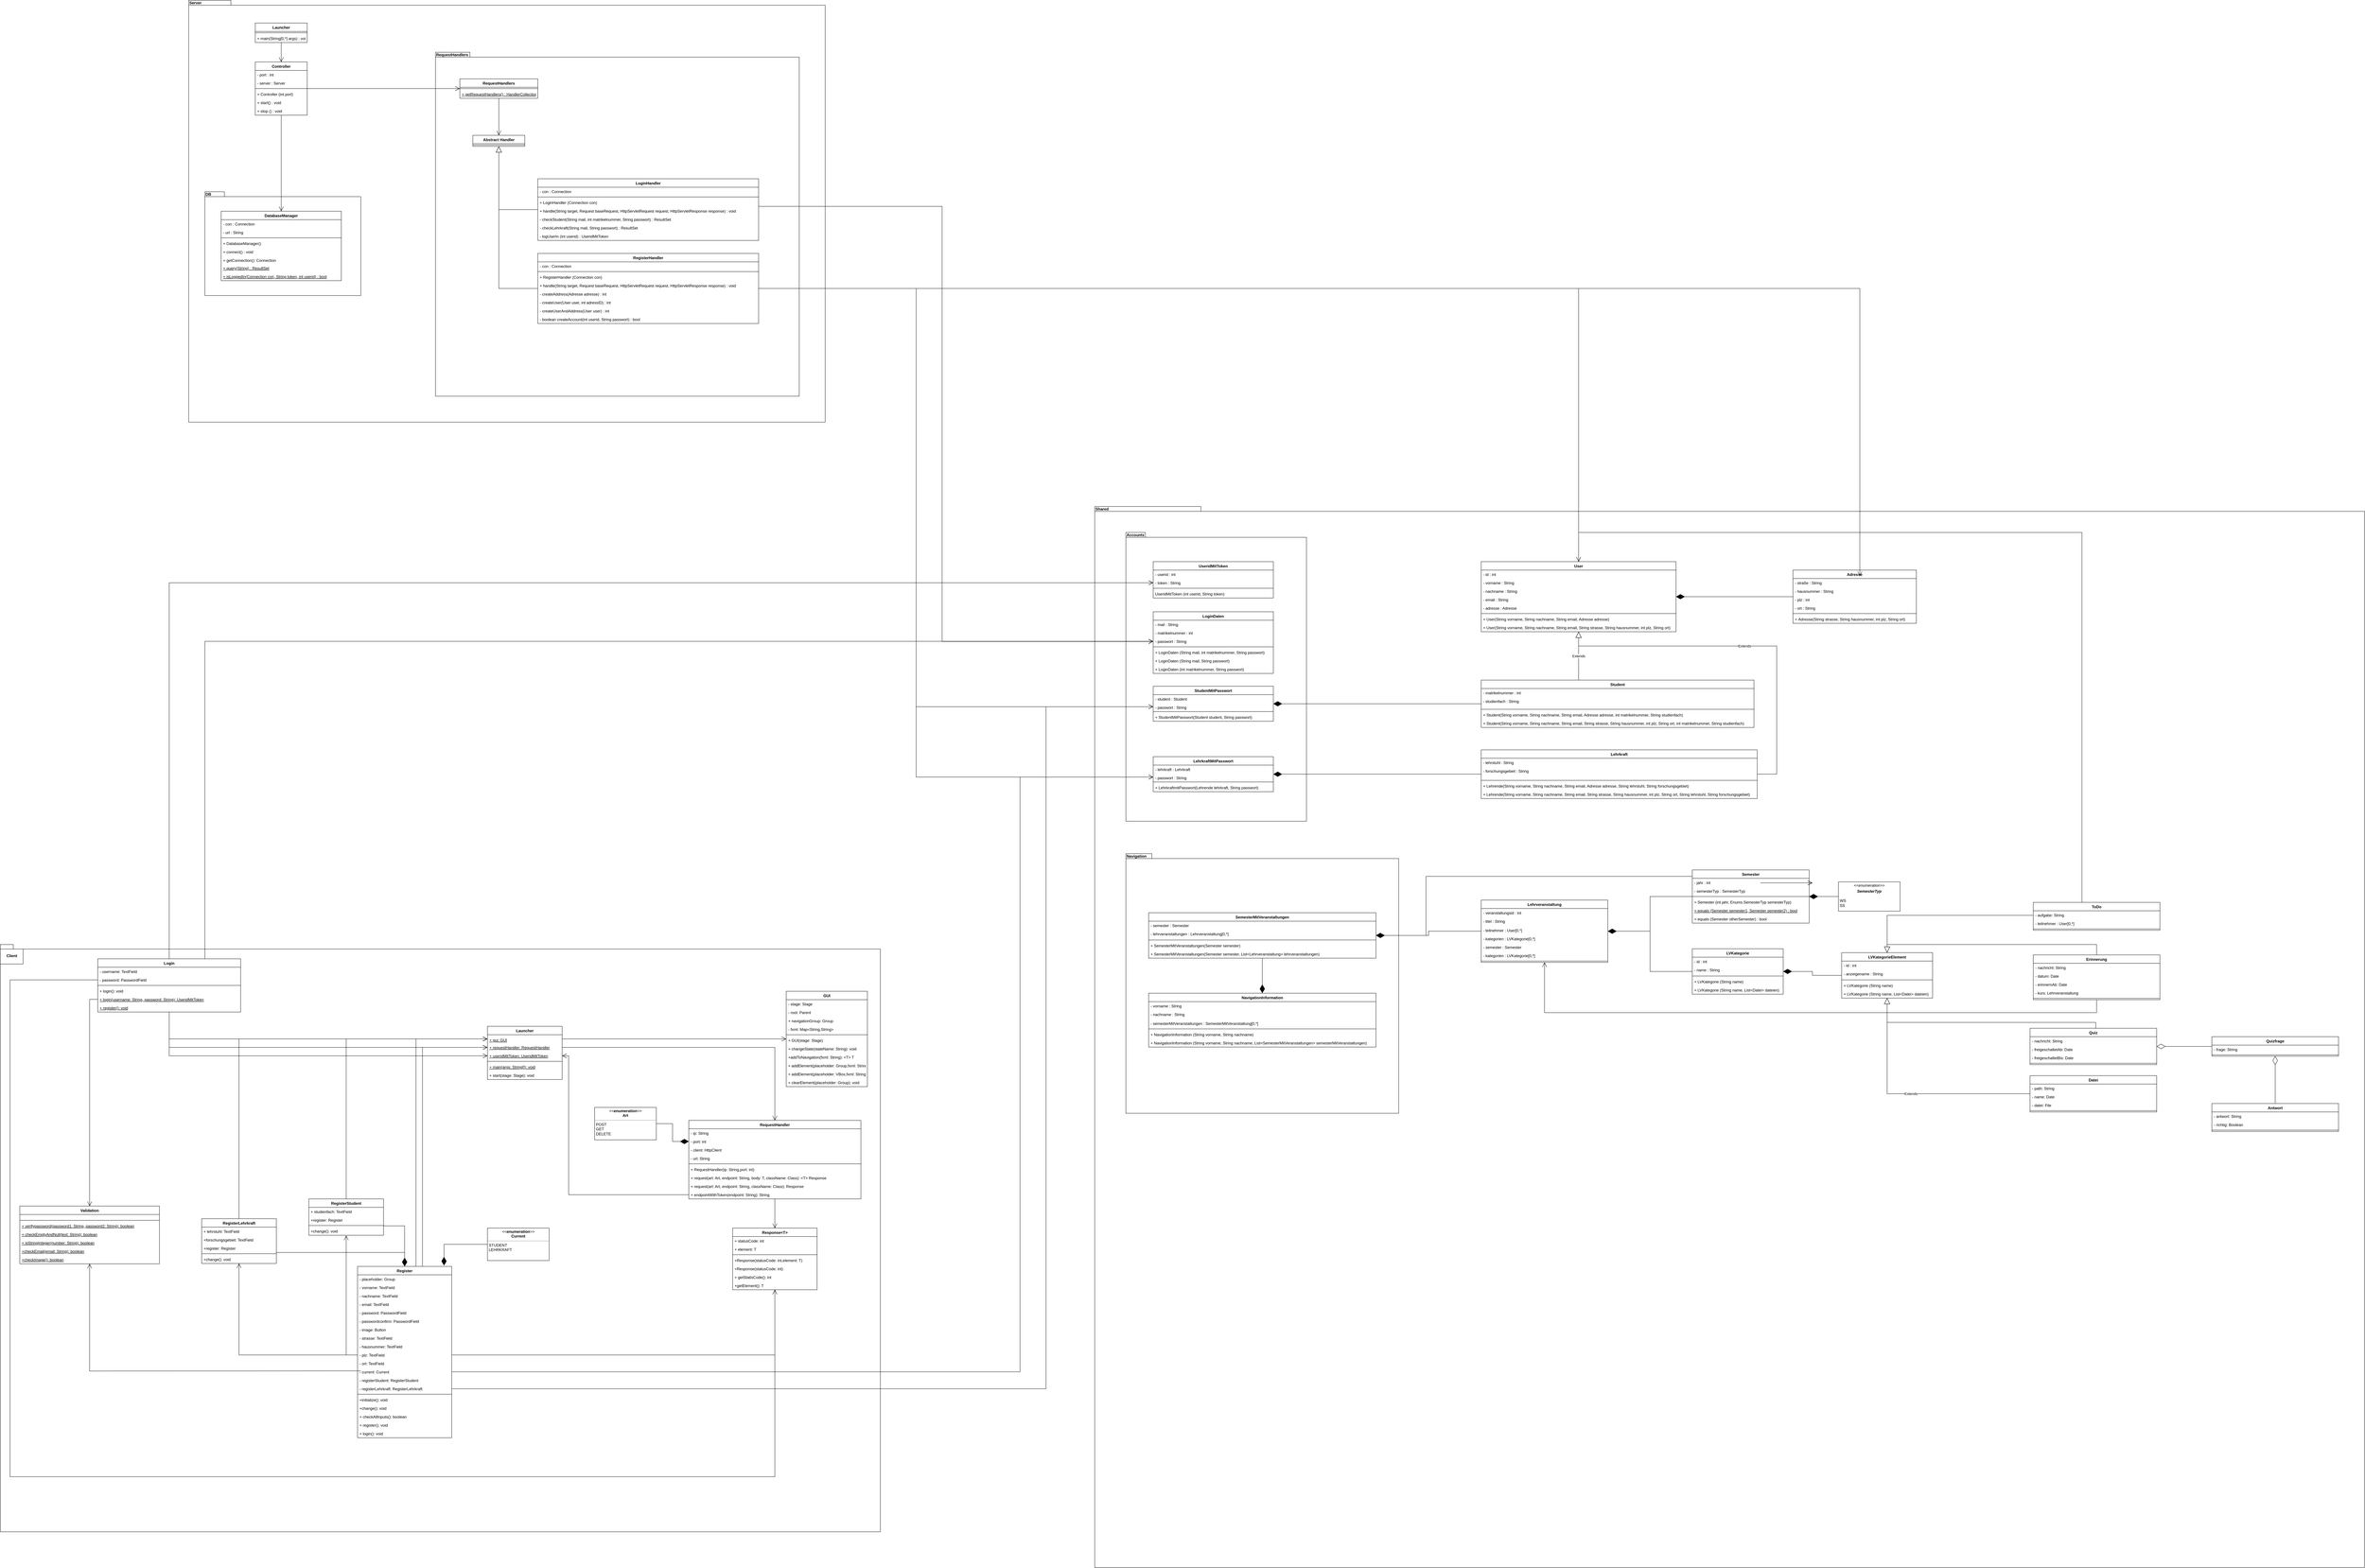 <mxfile version="14.6.10" type="device"><diagram id="LLm89ILQg6cw86h3hkVp" name="Page-1"><mxGraphModel dx="1181" dy="-1066" grid="1" gridSize="10" guides="1" tooltips="1" connect="1" arrows="1" fold="1" page="1" pageScale="1" pageWidth="850" pageHeight="1100" math="0" shadow="0"><root><mxCell id="0"/><mxCell id="1" parent="0"/><mxCell id="dsjs476NgxT6OtTx9-DJ-288" value="" style="rounded=0;whiteSpace=wrap;html=1;strokeColor=#000000;" parent="1" vertex="1"><mxGeometry x="1080" y="5144" width="2710" height="1796" as="geometry"/></mxCell><mxCell id="dsjs476NgxT6OtTx9-DJ-158" value="Launcher" style="swimlane;fontStyle=1;align=center;verticalAlign=top;childLayout=stackLayout;horizontal=1;startSize=26;horizontalStack=0;resizeParent=1;resizeParentMax=0;resizeLast=0;collapsible=1;marginBottom=0;" parent="1" vertex="1"><mxGeometry x="2580" y="5382" width="230" height="164" as="geometry"><mxRectangle x="390" y="1888" width="100" height="26" as="alternateBounds"/></mxGeometry></mxCell><mxCell id="dsjs476NgxT6OtTx9-DJ-159" value="+ gui: GUI" style="text;strokeColor=none;fillColor=none;align=left;verticalAlign=bottom;spacingLeft=4;spacingRight=4;overflow=hidden;rotatable=0;points=[[0,0.5],[1,0.5]];portConstraint=eastwest;fontStyle=4" parent="dsjs476NgxT6OtTx9-DJ-158" vertex="1"><mxGeometry y="26" width="230" height="26" as="geometry"/></mxCell><mxCell id="dsjs476NgxT6OtTx9-DJ-160" value="+ requestHandler: RequestHandler" style="text;strokeColor=none;fillColor=none;align=left;verticalAlign=top;spacingLeft=4;spacingRight=4;overflow=hidden;rotatable=0;points=[[0,0.5],[1,0.5]];portConstraint=eastwest;fontStyle=4" parent="dsjs476NgxT6OtTx9-DJ-158" vertex="1"><mxGeometry y="52" width="230" height="26" as="geometry"/></mxCell><mxCell id="dsjs476NgxT6OtTx9-DJ-161" value="+ useridMitToken: UseridMitToken" style="text;strokeColor=none;fillColor=none;align=left;verticalAlign=top;spacingLeft=4;spacingRight=4;overflow=hidden;rotatable=0;points=[[0,0.5],[1,0.5]];portConstraint=eastwest;fontStyle=4" parent="dsjs476NgxT6OtTx9-DJ-158" vertex="1"><mxGeometry y="78" width="230" height="26" as="geometry"/></mxCell><mxCell id="dsjs476NgxT6OtTx9-DJ-162" value="" style="line;strokeWidth=1;fillColor=none;align=left;verticalAlign=middle;spacingTop=-1;spacingLeft=3;spacingRight=3;rotatable=0;labelPosition=right;points=[];portConstraint=eastwest;" parent="dsjs476NgxT6OtTx9-DJ-158" vertex="1"><mxGeometry y="104" width="230" height="8" as="geometry"/></mxCell><mxCell id="dsjs476NgxT6OtTx9-DJ-163" value="+ main(args: String[]): void" style="text;strokeColor=none;fillColor=none;align=left;verticalAlign=top;spacingLeft=4;spacingRight=4;overflow=hidden;rotatable=0;points=[[0,0.5],[1,0.5]];portConstraint=eastwest;fontStyle=4" parent="dsjs476NgxT6OtTx9-DJ-158" vertex="1"><mxGeometry y="112" width="230" height="26" as="geometry"/></mxCell><mxCell id="dsjs476NgxT6OtTx9-DJ-164" value="+ start(stage: Stage): void" style="text;strokeColor=none;fillColor=none;align=left;verticalAlign=top;spacingLeft=4;spacingRight=4;overflow=hidden;rotatable=0;points=[[0,0.5],[1,0.5]];portConstraint=eastwest;" parent="dsjs476NgxT6OtTx9-DJ-158" vertex="1"><mxGeometry y="138" width="230" height="26" as="geometry"/></mxCell><mxCell id="dsjs476NgxT6OtTx9-DJ-165" value="GUI" style="swimlane;fontStyle=1;align=center;verticalAlign=top;childLayout=stackLayout;horizontal=1;startSize=26;horizontalStack=0;resizeParent=1;resizeParentMax=0;resizeLast=0;collapsible=1;marginBottom=0;strokeColor=#000000;" parent="1" vertex="1"><mxGeometry x="3500" y="5274" width="250" height="294" as="geometry"/></mxCell><mxCell id="dsjs476NgxT6OtTx9-DJ-166" value="- stage: Stage&#10;" style="text;strokeColor=none;fillColor=none;align=left;verticalAlign=top;spacingLeft=4;spacingRight=4;overflow=hidden;rotatable=0;points=[[0,0.5],[1,0.5]];portConstraint=eastwest;" parent="dsjs476NgxT6OtTx9-DJ-165" vertex="1"><mxGeometry y="26" width="250" height="26" as="geometry"/></mxCell><mxCell id="dsjs476NgxT6OtTx9-DJ-167" value="- root: Parent&#10;" style="text;strokeColor=none;fillColor=none;align=left;verticalAlign=top;spacingLeft=4;spacingRight=4;overflow=hidden;rotatable=0;points=[[0,0.5],[1,0.5]];portConstraint=eastwest;" parent="dsjs476NgxT6OtTx9-DJ-165" vertex="1"><mxGeometry y="52" width="250" height="26" as="geometry"/></mxCell><mxCell id="dsjs476NgxT6OtTx9-DJ-168" value="+ navigationGroup: Group" style="text;strokeColor=none;fillColor=none;align=left;verticalAlign=top;spacingLeft=4;spacingRight=4;overflow=hidden;rotatable=0;points=[[0,0.5],[1,0.5]];portConstraint=eastwest;" parent="dsjs476NgxT6OtTx9-DJ-165" vertex="1"><mxGeometry y="78" width="250" height="26" as="geometry"/></mxCell><mxCell id="dsjs476NgxT6OtTx9-DJ-169" value="- fxml: Map&lt;String,String&gt;" style="text;strokeColor=none;fillColor=none;align=left;verticalAlign=top;spacingLeft=4;spacingRight=4;overflow=hidden;rotatable=0;points=[[0,0.5],[1,0.5]];portConstraint=eastwest;" parent="dsjs476NgxT6OtTx9-DJ-165" vertex="1"><mxGeometry y="104" width="250" height="26" as="geometry"/></mxCell><mxCell id="dsjs476NgxT6OtTx9-DJ-170" value="" style="line;strokeWidth=1;fillColor=none;align=left;verticalAlign=middle;spacingTop=-1;spacingLeft=3;spacingRight=3;rotatable=0;labelPosition=right;points=[];portConstraint=eastwest;" parent="dsjs476NgxT6OtTx9-DJ-165" vertex="1"><mxGeometry y="130" width="250" height="8" as="geometry"/></mxCell><mxCell id="dsjs476NgxT6OtTx9-DJ-171" value="+ GUI(stage: Stage)&#10;" style="text;strokeColor=none;fillColor=none;align=left;verticalAlign=top;spacingLeft=4;spacingRight=4;overflow=hidden;rotatable=0;points=[[0,0.5],[1,0.5]];portConstraint=eastwest;" parent="dsjs476NgxT6OtTx9-DJ-165" vertex="1"><mxGeometry y="138" width="250" height="26" as="geometry"/></mxCell><mxCell id="dsjs476NgxT6OtTx9-DJ-172" value="+ changeState(stateName: String): void" style="text;strokeColor=none;fillColor=none;align=left;verticalAlign=top;spacingLeft=4;spacingRight=4;overflow=hidden;rotatable=0;points=[[0,0.5],[1,0.5]];portConstraint=eastwest;" parent="dsjs476NgxT6OtTx9-DJ-165" vertex="1"><mxGeometry y="164" width="250" height="26" as="geometry"/></mxCell><mxCell id="dsjs476NgxT6OtTx9-DJ-173" value="+addToNavigation(fxml: String): &lt;T&gt; T" style="text;strokeColor=none;fillColor=none;align=left;verticalAlign=top;spacingLeft=4;spacingRight=4;overflow=hidden;rotatable=0;points=[[0,0.5],[1,0.5]];portConstraint=eastwest;" parent="dsjs476NgxT6OtTx9-DJ-165" vertex="1"><mxGeometry y="190" width="250" height="26" as="geometry"/></mxCell><mxCell id="dsjs476NgxT6OtTx9-DJ-174" value="+ addElement(placeholder: Group,fxml: String): &lt;T&gt; T" style="text;strokeColor=none;fillColor=none;align=left;verticalAlign=top;spacingLeft=4;spacingRight=4;overflow=hidden;rotatable=0;points=[[0,0.5],[1,0.5]];portConstraint=eastwest;" parent="dsjs476NgxT6OtTx9-DJ-165" vertex="1"><mxGeometry y="216" width="250" height="26" as="geometry"/></mxCell><mxCell id="dsjs476NgxT6OtTx9-DJ-175" value="+ addElement(placeholder: VBox,fxml: String): &lt;T&gt; T" style="text;strokeColor=none;fillColor=none;align=left;verticalAlign=top;spacingLeft=4;spacingRight=4;overflow=hidden;rotatable=0;points=[[0,0.5],[1,0.5]];portConstraint=eastwest;" parent="dsjs476NgxT6OtTx9-DJ-165" vertex="1"><mxGeometry y="242" width="250" height="26" as="geometry"/></mxCell><mxCell id="dsjs476NgxT6OtTx9-DJ-176" value="+ clearElement(placeholder: Group): void" style="text;strokeColor=none;fillColor=none;align=left;verticalAlign=top;spacingLeft=4;spacingRight=4;overflow=hidden;rotatable=0;points=[[0,0.5],[1,0.5]];portConstraint=eastwest;" parent="dsjs476NgxT6OtTx9-DJ-165" vertex="1"><mxGeometry y="268" width="250" height="26" as="geometry"/></mxCell><mxCell id="dsjs476NgxT6OtTx9-DJ-178" value="RequestHandler" style="swimlane;fontStyle=1;align=center;verticalAlign=top;childLayout=stackLayout;horizontal=1;startSize=26;horizontalStack=0;resizeParent=1;resizeParentMax=0;resizeLast=0;collapsible=1;marginBottom=0;strokeColor=#000000;" parent="1" vertex="1"><mxGeometry x="3200" y="5672" width="530" height="242" as="geometry"/></mxCell><mxCell id="dsjs476NgxT6OtTx9-DJ-179" value="- ip: String" style="text;strokeColor=none;fillColor=none;align=left;verticalAlign=top;spacingLeft=4;spacingRight=4;overflow=hidden;rotatable=0;points=[[0,0.5],[1,0.5]];portConstraint=eastwest;" parent="dsjs476NgxT6OtTx9-DJ-178" vertex="1"><mxGeometry y="26" width="530" height="26" as="geometry"/></mxCell><mxCell id="dsjs476NgxT6OtTx9-DJ-180" value="- port: int" style="text;strokeColor=none;fillColor=none;align=left;verticalAlign=top;spacingLeft=4;spacingRight=4;overflow=hidden;rotatable=0;points=[[0,0.5],[1,0.5]];portConstraint=eastwest;" parent="dsjs476NgxT6OtTx9-DJ-178" vertex="1"><mxGeometry y="52" width="530" height="26" as="geometry"/></mxCell><mxCell id="dsjs476NgxT6OtTx9-DJ-181" value="- client: HttpClient" style="text;strokeColor=none;fillColor=none;align=left;verticalAlign=top;spacingLeft=4;spacingRight=4;overflow=hidden;rotatable=0;points=[[0,0.5],[1,0.5]];portConstraint=eastwest;" parent="dsjs476NgxT6OtTx9-DJ-178" vertex="1"><mxGeometry y="78" width="530" height="26" as="geometry"/></mxCell><mxCell id="dsjs476NgxT6OtTx9-DJ-182" value="- url: String" style="text;strokeColor=none;fillColor=none;align=left;verticalAlign=top;spacingLeft=4;spacingRight=4;overflow=hidden;rotatable=0;points=[[0,0.5],[1,0.5]];portConstraint=eastwest;" parent="dsjs476NgxT6OtTx9-DJ-178" vertex="1"><mxGeometry y="104" width="530" height="26" as="geometry"/></mxCell><mxCell id="dsjs476NgxT6OtTx9-DJ-183" value="" style="line;strokeWidth=1;fillColor=none;align=left;verticalAlign=middle;spacingTop=-1;spacingLeft=3;spacingRight=3;rotatable=0;labelPosition=right;points=[];portConstraint=eastwest;" parent="dsjs476NgxT6OtTx9-DJ-178" vertex="1"><mxGeometry y="130" width="530" height="8" as="geometry"/></mxCell><mxCell id="dsjs476NgxT6OtTx9-DJ-184" value="+ RequestHandler(ip: String,port: int)" style="text;strokeColor=none;fillColor=none;align=left;verticalAlign=top;spacingLeft=4;spacingRight=4;overflow=hidden;rotatable=0;points=[[0,0.5],[1,0.5]];portConstraint=eastwest;" parent="dsjs476NgxT6OtTx9-DJ-178" vertex="1"><mxGeometry y="138" width="530" height="26" as="geometry"/></mxCell><mxCell id="dsjs476NgxT6OtTx9-DJ-185" value="+ request(art: Art, endpoint: String, body: T, className: Class): &lt;T&gt; Response" style="text;strokeColor=none;fillColor=none;align=left;verticalAlign=top;spacingLeft=4;spacingRight=4;overflow=hidden;rotatable=0;points=[[0,0.5],[1,0.5]];portConstraint=eastwest;" parent="dsjs476NgxT6OtTx9-DJ-178" vertex="1"><mxGeometry y="164" width="530" height="26" as="geometry"/></mxCell><mxCell id="dsjs476NgxT6OtTx9-DJ-186" value="+ request(art: Art, endpoint: String, className: Class): Response" style="text;strokeColor=none;fillColor=none;align=left;verticalAlign=top;spacingLeft=4;spacingRight=4;overflow=hidden;rotatable=0;points=[[0,0.5],[1,0.5]];portConstraint=eastwest;" parent="dsjs476NgxT6OtTx9-DJ-178" vertex="1"><mxGeometry y="190" width="530" height="26" as="geometry"/></mxCell><mxCell id="dsjs476NgxT6OtTx9-DJ-187" value="+ endpointWithToken(endpoint: String): String" style="text;strokeColor=none;fillColor=none;align=left;verticalAlign=top;spacingLeft=4;spacingRight=4;overflow=hidden;rotatable=0;points=[[0,0.5],[1,0.5]];portConstraint=eastwest;" parent="dsjs476NgxT6OtTx9-DJ-178" vertex="1"><mxGeometry y="216" width="530" height="26" as="geometry"/></mxCell><mxCell id="dsjs476NgxT6OtTx9-DJ-189" value="&lt;p style=&quot;margin: 0px ; margin-top: 4px ; text-align: center&quot;&gt;&lt;i&gt;&amp;lt;&amp;lt;&lt;/i&gt;&lt;i&gt;&lt;strong&gt;enumeration&lt;/strong&gt;&amp;gt;&amp;gt;&lt;/i&gt;&lt;br&gt;&lt;b&gt;Art&lt;/b&gt;&lt;/p&gt;&lt;hr size=&quot;1&quot;&gt;&lt;p style=&quot;margin: 0px ; margin-left: 4px&quot;&gt;POST&lt;/p&gt;&lt;p style=&quot;margin: 0px ; margin-left: 4px&quot;&gt;GET&lt;/p&gt;&lt;p style=&quot;margin: 0px ; margin-left: 4px&quot;&gt;DELETE&lt;br&gt;&lt;/p&gt;" style="verticalAlign=top;align=left;overflow=fill;fontSize=12;fontFamily=Helvetica;html=1;strokeColor=#000000;" parent="1" vertex="1"><mxGeometry x="2910" y="5632" width="190" height="100" as="geometry"/></mxCell><mxCell id="dsjs476NgxT6OtTx9-DJ-190" value="Response&lt;T&gt;" style="swimlane;fontStyle=1;align=center;verticalAlign=top;childLayout=stackLayout;horizontal=1;startSize=26;horizontalStack=0;resizeParent=1;resizeParentMax=0;resizeLast=0;collapsible=1;marginBottom=0;strokeColor=#000000;" parent="1" vertex="1"><mxGeometry x="3335" y="6004" width="260" height="190" as="geometry"/></mxCell><mxCell id="dsjs476NgxT6OtTx9-DJ-191" value="+ statusCode: int" style="text;strokeColor=none;fillColor=none;align=left;verticalAlign=top;spacingLeft=4;spacingRight=4;overflow=hidden;rotatable=0;points=[[0,0.5],[1,0.5]];portConstraint=eastwest;" parent="dsjs476NgxT6OtTx9-DJ-190" vertex="1"><mxGeometry y="26" width="260" height="26" as="geometry"/></mxCell><mxCell id="dsjs476NgxT6OtTx9-DJ-192" value="+ element: T" style="text;strokeColor=none;fillColor=none;align=left;verticalAlign=top;spacingLeft=4;spacingRight=4;overflow=hidden;rotatable=0;points=[[0,0.5],[1,0.5]];portConstraint=eastwest;" parent="dsjs476NgxT6OtTx9-DJ-190" vertex="1"><mxGeometry y="52" width="260" height="26" as="geometry"/></mxCell><mxCell id="dsjs476NgxT6OtTx9-DJ-193" value="" style="line;strokeWidth=1;fillColor=none;align=left;verticalAlign=middle;spacingTop=-1;spacingLeft=3;spacingRight=3;rotatable=0;labelPosition=right;points=[];portConstraint=eastwest;" parent="dsjs476NgxT6OtTx9-DJ-190" vertex="1"><mxGeometry y="78" width="260" height="8" as="geometry"/></mxCell><mxCell id="dsjs476NgxT6OtTx9-DJ-194" value="+Response(statusCode: int,element: T)" style="text;strokeColor=none;fillColor=none;align=left;verticalAlign=top;spacingLeft=4;spacingRight=4;overflow=hidden;rotatable=0;points=[[0,0.5],[1,0.5]];portConstraint=eastwest;" parent="dsjs476NgxT6OtTx9-DJ-190" vertex="1"><mxGeometry y="86" width="260" height="26" as="geometry"/></mxCell><mxCell id="dsjs476NgxT6OtTx9-DJ-195" value="+Response(statusCode: int)" style="text;strokeColor=none;fillColor=none;align=left;verticalAlign=top;spacingLeft=4;spacingRight=4;overflow=hidden;rotatable=0;points=[[0,0.5],[1,0.5]];portConstraint=eastwest;" parent="dsjs476NgxT6OtTx9-DJ-190" vertex="1"><mxGeometry y="112" width="260" height="26" as="geometry"/></mxCell><mxCell id="dsjs476NgxT6OtTx9-DJ-196" value="+ getStatisCode(): int" style="text;strokeColor=none;fillColor=none;align=left;verticalAlign=top;spacingLeft=4;spacingRight=4;overflow=hidden;rotatable=0;points=[[0,0.5],[1,0.5]];portConstraint=eastwest;" parent="dsjs476NgxT6OtTx9-DJ-190" vertex="1"><mxGeometry y="138" width="260" height="26" as="geometry"/></mxCell><mxCell id="dsjs476NgxT6OtTx9-DJ-197" value="+getElement(): T" style="text;strokeColor=none;fillColor=none;align=left;verticalAlign=top;spacingLeft=4;spacingRight=4;overflow=hidden;rotatable=0;points=[[0,0.5],[1,0.5]];portConstraint=eastwest;" parent="dsjs476NgxT6OtTx9-DJ-190" vertex="1"><mxGeometry y="164" width="260" height="26" as="geometry"/></mxCell><mxCell id="dsjs476NgxT6OtTx9-DJ-200" value="Validation" style="swimlane;fontStyle=1;align=center;verticalAlign=top;childLayout=stackLayout;horizontal=1;startSize=26;horizontalStack=0;resizeParent=1;resizeParentMax=0;resizeLast=0;collapsible=1;marginBottom=0;strokeColor=#000000;" parent="1" vertex="1"><mxGeometry x="1140" y="5936" width="430" height="178" as="geometry"/></mxCell><mxCell id="dsjs476NgxT6OtTx9-DJ-201" value="" style="text;strokeColor=none;fillColor=none;align=left;verticalAlign=middle;spacingTop=-1;spacingLeft=4;spacingRight=4;rotatable=0;labelPosition=right;points=[];portConstraint=eastwest;" parent="dsjs476NgxT6OtTx9-DJ-200" vertex="1"><mxGeometry y="26" width="430" height="14" as="geometry"/></mxCell><mxCell id="dsjs476NgxT6OtTx9-DJ-202" value="" style="line;strokeWidth=1;fillColor=none;align=left;verticalAlign=middle;spacingTop=-1;spacingLeft=3;spacingRight=3;rotatable=0;labelPosition=right;points=[];portConstraint=eastwest;" parent="dsjs476NgxT6OtTx9-DJ-200" vertex="1"><mxGeometry y="40" width="430" height="8" as="geometry"/></mxCell><mxCell id="dsjs476NgxT6OtTx9-DJ-203" value="+ verifypassword(password1: String, password2: String): boolean" style="text;strokeColor=none;fillColor=none;align=left;verticalAlign=top;spacingLeft=4;spacingRight=4;overflow=hidden;rotatable=0;points=[[0,0.5],[1,0.5]];portConstraint=eastwest;fontStyle=4" parent="dsjs476NgxT6OtTx9-DJ-200" vertex="1"><mxGeometry y="48" width="430" height="26" as="geometry"/></mxCell><mxCell id="dsjs476NgxT6OtTx9-DJ-204" value="+ checkEmptyAndNull(text: String): boolean" style="text;strokeColor=none;fillColor=none;align=left;verticalAlign=top;spacingLeft=4;spacingRight=4;overflow=hidden;rotatable=0;points=[[0,0.5],[1,0.5]];portConstraint=eastwest;fontStyle=4" parent="dsjs476NgxT6OtTx9-DJ-200" vertex="1"><mxGeometry y="74" width="430" height="26" as="geometry"/></mxCell><mxCell id="dsjs476NgxT6OtTx9-DJ-205" value="+ isStringInteger(number: String): boolean" style="text;strokeColor=none;fillColor=none;align=left;verticalAlign=top;spacingLeft=4;spacingRight=4;overflow=hidden;rotatable=0;points=[[0,0.5],[1,0.5]];portConstraint=eastwest;fontStyle=4" parent="dsjs476NgxT6OtTx9-DJ-200" vertex="1"><mxGeometry y="100" width="430" height="26" as="geometry"/></mxCell><mxCell id="dsjs476NgxT6OtTx9-DJ-206" value="+checkEmail(email: String): boolean" style="text;strokeColor=none;fillColor=none;align=left;verticalAlign=top;spacingLeft=4;spacingRight=4;overflow=hidden;rotatable=0;points=[[0,0.5],[1,0.5]];portConstraint=eastwest;fontStyle=4" parent="dsjs476NgxT6OtTx9-DJ-200" vertex="1"><mxGeometry y="126" width="430" height="26" as="geometry"/></mxCell><mxCell id="dsjs476NgxT6OtTx9-DJ-207" value="+checkImage(): boolean" style="text;strokeColor=none;fillColor=none;align=left;verticalAlign=top;spacingLeft=4;spacingRight=4;overflow=hidden;rotatable=0;points=[[0,0.5],[1,0.5]];portConstraint=eastwest;fontStyle=4" parent="dsjs476NgxT6OtTx9-DJ-200" vertex="1"><mxGeometry y="152" width="430" height="26" as="geometry"/></mxCell><mxCell id="dsjs476NgxT6OtTx9-DJ-275" style="edgeStyle=orthogonalEdgeStyle;rounded=0;orthogonalLoop=1;jettySize=auto;html=1;endArrow=open;endFill=0;endSize=12;" parent="1" source="dsjs476NgxT6OtTx9-DJ-208" target="dsjs476NgxT6OtTx9-DJ-159" edge="1"><mxGeometry relative="1" as="geometry"/></mxCell><mxCell id="dsjs476NgxT6OtTx9-DJ-276" style="edgeStyle=orthogonalEdgeStyle;rounded=0;orthogonalLoop=1;jettySize=auto;html=1;endArrow=open;endFill=0;endSize=12;" parent="1" source="dsjs476NgxT6OtTx9-DJ-208" target="dsjs476NgxT6OtTx9-DJ-160" edge="1"><mxGeometry relative="1" as="geometry"/></mxCell><mxCell id="dsjs476NgxT6OtTx9-DJ-277" style="edgeStyle=orthogonalEdgeStyle;rounded=0;orthogonalLoop=1;jettySize=auto;html=1;endSize=12;endArrow=open;endFill=0;" parent="1" source="dsjs476NgxT6OtTx9-DJ-208" target="dsjs476NgxT6OtTx9-DJ-161" edge="1"><mxGeometry relative="1" as="geometry"/></mxCell><mxCell id="dsjs476NgxT6OtTx9-DJ-208" value="Login" style="swimlane;fontStyle=1;align=center;verticalAlign=top;childLayout=stackLayout;horizontal=1;startSize=26;horizontalStack=0;resizeParent=1;resizeParentMax=0;resizeLast=0;collapsible=1;marginBottom=0;strokeColor=#000000;" parent="1" vertex="1"><mxGeometry x="1380" y="5174" width="440" height="164" as="geometry"/></mxCell><mxCell id="dsjs476NgxT6OtTx9-DJ-209" value="- username: TextField" style="text;strokeColor=none;fillColor=none;align=left;verticalAlign=top;spacingLeft=4;spacingRight=4;overflow=hidden;rotatable=0;points=[[0,0.5],[1,0.5]];portConstraint=eastwest;" parent="dsjs476NgxT6OtTx9-DJ-208" vertex="1"><mxGeometry y="26" width="440" height="26" as="geometry"/></mxCell><mxCell id="dsjs476NgxT6OtTx9-DJ-210" value="- password: PasswordField" style="text;strokeColor=none;fillColor=none;align=left;verticalAlign=top;spacingLeft=4;spacingRight=4;overflow=hidden;rotatable=0;points=[[0,0.5],[1,0.5]];portConstraint=eastwest;" parent="dsjs476NgxT6OtTx9-DJ-208" vertex="1"><mxGeometry y="52" width="440" height="26" as="geometry"/></mxCell><mxCell id="dsjs476NgxT6OtTx9-DJ-211" value="" style="line;strokeWidth=1;fillColor=none;align=left;verticalAlign=middle;spacingTop=-1;spacingLeft=3;spacingRight=3;rotatable=0;labelPosition=right;points=[];portConstraint=eastwest;" parent="dsjs476NgxT6OtTx9-DJ-208" vertex="1"><mxGeometry y="78" width="440" height="8" as="geometry"/></mxCell><mxCell id="dsjs476NgxT6OtTx9-DJ-212" value="+ login(): void&#10;" style="text;strokeColor=none;fillColor=none;align=left;verticalAlign=top;spacingLeft=4;spacingRight=4;overflow=hidden;rotatable=0;points=[[0,0.5],[1,0.5]];portConstraint=eastwest;" parent="dsjs476NgxT6OtTx9-DJ-208" vertex="1"><mxGeometry y="86" width="440" height="26" as="geometry"/></mxCell><mxCell id="dsjs476NgxT6OtTx9-DJ-213" value="+ login(username: String, password: String): UseridMitToken" style="text;strokeColor=none;fillColor=none;align=left;verticalAlign=top;spacingLeft=4;spacingRight=4;overflow=hidden;rotatable=0;points=[[0,0.5],[1,0.5]];portConstraint=eastwest;fontStyle=4" parent="dsjs476NgxT6OtTx9-DJ-208" vertex="1"><mxGeometry y="112" width="440" height="26" as="geometry"/></mxCell><mxCell id="dsjs476NgxT6OtTx9-DJ-214" value="+ register(): void" style="text;strokeColor=none;fillColor=none;align=left;verticalAlign=top;spacingLeft=4;spacingRight=4;overflow=hidden;rotatable=0;points=[[0,0.5],[1,0.5]];portConstraint=eastwest;fontStyle=4" parent="dsjs476NgxT6OtTx9-DJ-208" vertex="1"><mxGeometry y="138" width="440" height="26" as="geometry"/></mxCell><mxCell id="dsjs476NgxT6OtTx9-DJ-273" style="edgeStyle=orthogonalEdgeStyle;rounded=0;orthogonalLoop=1;jettySize=auto;html=1;endArrow=open;endFill=0;endSize=12;" parent="1" source="dsjs476NgxT6OtTx9-DJ-216" target="dsjs476NgxT6OtTx9-DJ-159" edge="1"><mxGeometry relative="1" as="geometry"><Array as="points"><mxPoint x="2360" y="5421"/></Array></mxGeometry></mxCell><mxCell id="dsjs476NgxT6OtTx9-DJ-274" style="edgeStyle=orthogonalEdgeStyle;rounded=0;orthogonalLoop=1;jettySize=auto;html=1;endSize=12;endArrow=open;endFill=0;" parent="1" source="dsjs476NgxT6OtTx9-DJ-216" target="dsjs476NgxT6OtTx9-DJ-160" edge="1"><mxGeometry relative="1" as="geometry"><Array as="points"><mxPoint x="2380" y="5447"/></Array></mxGeometry></mxCell><mxCell id="dsjs476NgxT6OtTx9-DJ-216" value="Register" style="swimlane;fontStyle=1;align=center;verticalAlign=top;childLayout=stackLayout;horizontal=1;startSize=26;horizontalStack=0;resizeParent=1;resizeParentMax=0;resizeLast=0;collapsible=1;marginBottom=0;strokeColor=#000000;" parent="1" vertex="1"><mxGeometry x="2180" y="6122" width="290" height="528" as="geometry"/></mxCell><mxCell id="dsjs476NgxT6OtTx9-DJ-217" value="- placeholder: Group" style="text;strokeColor=none;fillColor=none;align=left;verticalAlign=top;spacingLeft=4;spacingRight=4;overflow=hidden;rotatable=0;points=[[0,0.5],[1,0.5]];portConstraint=eastwest;" parent="dsjs476NgxT6OtTx9-DJ-216" vertex="1"><mxGeometry y="26" width="290" height="26" as="geometry"/></mxCell><mxCell id="dsjs476NgxT6OtTx9-DJ-218" value="- vorname: TextField" style="text;strokeColor=none;fillColor=none;align=left;verticalAlign=top;spacingLeft=4;spacingRight=4;overflow=hidden;rotatable=0;points=[[0,0.5],[1,0.5]];portConstraint=eastwest;" parent="dsjs476NgxT6OtTx9-DJ-216" vertex="1"><mxGeometry y="52" width="290" height="26" as="geometry"/></mxCell><mxCell id="dsjs476NgxT6OtTx9-DJ-219" value="- nachname: TextField" style="text;strokeColor=none;fillColor=none;align=left;verticalAlign=top;spacingLeft=4;spacingRight=4;overflow=hidden;rotatable=0;points=[[0,0.5],[1,0.5]];portConstraint=eastwest;" parent="dsjs476NgxT6OtTx9-DJ-216" vertex="1"><mxGeometry y="78" width="290" height="26" as="geometry"/></mxCell><mxCell id="dsjs476NgxT6OtTx9-DJ-220" value="- email: TextField" style="text;strokeColor=none;fillColor=none;align=left;verticalAlign=top;spacingLeft=4;spacingRight=4;overflow=hidden;rotatable=0;points=[[0,0.5],[1,0.5]];portConstraint=eastwest;" parent="dsjs476NgxT6OtTx9-DJ-216" vertex="1"><mxGeometry y="104" width="290" height="26" as="geometry"/></mxCell><mxCell id="dsjs476NgxT6OtTx9-DJ-221" value="- password: PasswordField" style="text;strokeColor=none;fillColor=none;align=left;verticalAlign=top;spacingLeft=4;spacingRight=4;overflow=hidden;rotatable=0;points=[[0,0.5],[1,0.5]];portConstraint=eastwest;" parent="dsjs476NgxT6OtTx9-DJ-216" vertex="1"><mxGeometry y="130" width="290" height="26" as="geometry"/></mxCell><mxCell id="dsjs476NgxT6OtTx9-DJ-222" value="- passwordconfirm: PasswordField&#10;" style="text;strokeColor=none;fillColor=none;align=left;verticalAlign=top;spacingLeft=4;spacingRight=4;overflow=hidden;rotatable=0;points=[[0,0.5],[1,0.5]];portConstraint=eastwest;" parent="dsjs476NgxT6OtTx9-DJ-216" vertex="1"><mxGeometry y="156" width="290" height="26" as="geometry"/></mxCell><mxCell id="dsjs476NgxT6OtTx9-DJ-223" value="- image: Button" style="text;strokeColor=none;fillColor=none;align=left;verticalAlign=top;spacingLeft=4;spacingRight=4;overflow=hidden;rotatable=0;points=[[0,0.5],[1,0.5]];portConstraint=eastwest;" parent="dsjs476NgxT6OtTx9-DJ-216" vertex="1"><mxGeometry y="182" width="290" height="26" as="geometry"/></mxCell><mxCell id="dsjs476NgxT6OtTx9-DJ-224" value="- strasse: TextField" style="text;strokeColor=none;fillColor=none;align=left;verticalAlign=top;spacingLeft=4;spacingRight=4;overflow=hidden;rotatable=0;points=[[0,0.5],[1,0.5]];portConstraint=eastwest;" parent="dsjs476NgxT6OtTx9-DJ-216" vertex="1"><mxGeometry y="208" width="290" height="26" as="geometry"/></mxCell><mxCell id="dsjs476NgxT6OtTx9-DJ-225" value="- hausnummer: TextField" style="text;strokeColor=none;fillColor=none;align=left;verticalAlign=top;spacingLeft=4;spacingRight=4;overflow=hidden;rotatable=0;points=[[0,0.5],[1,0.5]];portConstraint=eastwest;" parent="dsjs476NgxT6OtTx9-DJ-216" vertex="1"><mxGeometry y="234" width="290" height="26" as="geometry"/></mxCell><mxCell id="dsjs476NgxT6OtTx9-DJ-226" value="- plz: TextField" style="text;strokeColor=none;fillColor=none;align=left;verticalAlign=top;spacingLeft=4;spacingRight=4;overflow=hidden;rotatable=0;points=[[0,0.5],[1,0.5]];portConstraint=eastwest;" parent="dsjs476NgxT6OtTx9-DJ-216" vertex="1"><mxGeometry y="260" width="290" height="26" as="geometry"/></mxCell><mxCell id="dsjs476NgxT6OtTx9-DJ-227" value="- ort: TextField" style="text;strokeColor=none;fillColor=none;align=left;verticalAlign=top;spacingLeft=4;spacingRight=4;overflow=hidden;rotatable=0;points=[[0,0.5],[1,0.5]];portConstraint=eastwest;" parent="dsjs476NgxT6OtTx9-DJ-216" vertex="1"><mxGeometry y="286" width="290" height="26" as="geometry"/></mxCell><mxCell id="dsjs476NgxT6OtTx9-DJ-228" value="- current: Current" style="text;strokeColor=none;fillColor=none;align=left;verticalAlign=top;spacingLeft=4;spacingRight=4;overflow=hidden;rotatable=0;points=[[0,0.5],[1,0.5]];portConstraint=eastwest;" parent="dsjs476NgxT6OtTx9-DJ-216" vertex="1"><mxGeometry y="312" width="290" height="26" as="geometry"/></mxCell><mxCell id="dsjs476NgxT6OtTx9-DJ-229" value="- registerStudent: RegisterStudent" style="text;strokeColor=none;fillColor=none;align=left;verticalAlign=top;spacingLeft=4;spacingRight=4;overflow=hidden;rotatable=0;points=[[0,0.5],[1,0.5]];portConstraint=eastwest;" parent="dsjs476NgxT6OtTx9-DJ-216" vertex="1"><mxGeometry y="338" width="290" height="26" as="geometry"/></mxCell><mxCell id="dsjs476NgxT6OtTx9-DJ-230" value="- registerLehrkraft: RegisterLehrkraft" style="text;strokeColor=none;fillColor=none;align=left;verticalAlign=top;spacingLeft=4;spacingRight=4;overflow=hidden;rotatable=0;points=[[0,0.5],[1,0.5]];portConstraint=eastwest;" parent="dsjs476NgxT6OtTx9-DJ-216" vertex="1"><mxGeometry y="364" width="290" height="26" as="geometry"/></mxCell><mxCell id="dsjs476NgxT6OtTx9-DJ-231" value="" style="line;strokeWidth=1;fillColor=none;align=left;verticalAlign=middle;spacingTop=-1;spacingLeft=3;spacingRight=3;rotatable=0;labelPosition=right;points=[];portConstraint=eastwest;" parent="dsjs476NgxT6OtTx9-DJ-216" vertex="1"><mxGeometry y="390" width="290" height="8" as="geometry"/></mxCell><mxCell id="dsjs476NgxT6OtTx9-DJ-232" value="+initialize(): void" style="text;strokeColor=none;fillColor=none;align=left;verticalAlign=top;spacingLeft=4;spacingRight=4;overflow=hidden;rotatable=0;points=[[0,0.5],[1,0.5]];portConstraint=eastwest;" parent="dsjs476NgxT6OtTx9-DJ-216" vertex="1"><mxGeometry y="398" width="290" height="26" as="geometry"/></mxCell><mxCell id="dsjs476NgxT6OtTx9-DJ-233" value="+change(): void" style="text;strokeColor=none;fillColor=none;align=left;verticalAlign=top;spacingLeft=4;spacingRight=4;overflow=hidden;rotatable=0;points=[[0,0.5],[1,0.5]];portConstraint=eastwest;" parent="dsjs476NgxT6OtTx9-DJ-216" vertex="1"><mxGeometry y="424" width="290" height="26" as="geometry"/></mxCell><mxCell id="dsjs476NgxT6OtTx9-DJ-234" value="+ checkAllInputs(): boolean" style="text;strokeColor=none;fillColor=none;align=left;verticalAlign=top;spacingLeft=4;spacingRight=4;overflow=hidden;rotatable=0;points=[[0,0.5],[1,0.5]];portConstraint=eastwest;" parent="dsjs476NgxT6OtTx9-DJ-216" vertex="1"><mxGeometry y="450" width="290" height="26" as="geometry"/></mxCell><mxCell id="dsjs476NgxT6OtTx9-DJ-235" value="+ register(): void" style="text;strokeColor=none;fillColor=none;align=left;verticalAlign=top;spacingLeft=4;spacingRight=4;overflow=hidden;rotatable=0;points=[[0,0.5],[1,0.5]];portConstraint=eastwest;" parent="dsjs476NgxT6OtTx9-DJ-216" vertex="1"><mxGeometry y="476" width="290" height="26" as="geometry"/></mxCell><mxCell id="dsjs476NgxT6OtTx9-DJ-236" value="+ login(): void" style="text;strokeColor=none;fillColor=none;align=left;verticalAlign=top;spacingLeft=4;spacingRight=4;overflow=hidden;rotatable=0;points=[[0,0.5],[1,0.5]];portConstraint=eastwest;" parent="dsjs476NgxT6OtTx9-DJ-216" vertex="1"><mxGeometry y="502" width="290" height="26" as="geometry"/></mxCell><mxCell id="dsjs476NgxT6OtTx9-DJ-238" value="&lt;p style=&quot;margin: 0px ; margin-top: 4px ; text-align: center&quot;&gt;&lt;i&gt;&amp;lt;&amp;lt;&lt;/i&gt;&lt;i&gt;&lt;strong&gt;enumeration&lt;/strong&gt;&amp;gt;&amp;gt;&lt;/i&gt;&lt;br&gt;&lt;b&gt;Current&lt;/b&gt;&lt;/p&gt;&lt;hr size=&quot;1&quot;&gt;&lt;p style=&quot;margin: 0px ; margin-left: 4px&quot;&gt;STUDENT&lt;/p&gt;&lt;p style=&quot;margin: 0px ; margin-left: 4px&quot;&gt;LEHRKRAFT&lt;br&gt;&lt;/p&gt;" style="verticalAlign=top;align=left;overflow=fill;fontSize=12;fontFamily=Helvetica;html=1;strokeColor=#000000;" parent="1" vertex="1"><mxGeometry x="2580" y="6004" width="190" height="100" as="geometry"/></mxCell><mxCell id="dsjs476NgxT6OtTx9-DJ-279" style="edgeStyle=orthogonalEdgeStyle;rounded=0;orthogonalLoop=1;jettySize=auto;html=1;endArrow=open;endFill=0;endSize=12;" parent="1" source="dsjs476NgxT6OtTx9-DJ-242" target="dsjs476NgxT6OtTx9-DJ-159" edge="1"><mxGeometry relative="1" as="geometry"><Array as="points"><mxPoint x="1815" y="5421"/></Array></mxGeometry></mxCell><mxCell id="dsjs476NgxT6OtTx9-DJ-242" value="RegisterLehrkraft" style="swimlane;fontStyle=1;align=center;verticalAlign=top;childLayout=stackLayout;horizontal=1;startSize=26;horizontalStack=0;resizeParent=1;resizeParentMax=0;resizeLast=0;collapsible=1;marginBottom=0;strokeColor=#000000;" parent="1" vertex="1"><mxGeometry x="1700" y="5975" width="230" height="138" as="geometry"/></mxCell><mxCell id="dsjs476NgxT6OtTx9-DJ-243" value="+ lehrstuhl: TextField" style="text;strokeColor=none;fillColor=none;align=left;verticalAlign=top;spacingLeft=4;spacingRight=4;overflow=hidden;rotatable=0;points=[[0,0.5],[1,0.5]];portConstraint=eastwest;" parent="dsjs476NgxT6OtTx9-DJ-242" vertex="1"><mxGeometry y="26" width="230" height="26" as="geometry"/></mxCell><mxCell id="dsjs476NgxT6OtTx9-DJ-244" value="+forschungsgebiet: TextField" style="text;strokeColor=none;fillColor=none;align=left;verticalAlign=top;spacingLeft=4;spacingRight=4;overflow=hidden;rotatable=0;points=[[0,0.5],[1,0.5]];portConstraint=eastwest;" parent="dsjs476NgxT6OtTx9-DJ-242" vertex="1"><mxGeometry y="52" width="230" height="26" as="geometry"/></mxCell><mxCell id="dsjs476NgxT6OtTx9-DJ-245" value="+register: Register" style="text;strokeColor=none;fillColor=none;align=left;verticalAlign=top;spacingLeft=4;spacingRight=4;overflow=hidden;rotatable=0;points=[[0,0.5],[1,0.5]];portConstraint=eastwest;" parent="dsjs476NgxT6OtTx9-DJ-242" vertex="1"><mxGeometry y="78" width="230" height="26" as="geometry"/></mxCell><mxCell id="dsjs476NgxT6OtTx9-DJ-246" value="" style="line;strokeWidth=1;fillColor=none;align=left;verticalAlign=middle;spacingTop=-1;spacingLeft=3;spacingRight=3;rotatable=0;labelPosition=right;points=[];portConstraint=eastwest;" parent="dsjs476NgxT6OtTx9-DJ-242" vertex="1"><mxGeometry y="104" width="230" height="8" as="geometry"/></mxCell><mxCell id="dsjs476NgxT6OtTx9-DJ-247" value="+change(): void" style="text;strokeColor=none;fillColor=none;align=left;verticalAlign=top;spacingLeft=4;spacingRight=4;overflow=hidden;rotatable=0;points=[[0,0.5],[1,0.5]];portConstraint=eastwest;" parent="dsjs476NgxT6OtTx9-DJ-242" vertex="1"><mxGeometry y="112" width="230" height="26" as="geometry"/></mxCell><mxCell id="dsjs476NgxT6OtTx9-DJ-278" style="edgeStyle=orthogonalEdgeStyle;rounded=0;orthogonalLoop=1;jettySize=auto;html=1;endSize=12;endArrow=open;endFill=0;" parent="1" source="dsjs476NgxT6OtTx9-DJ-248" target="dsjs476NgxT6OtTx9-DJ-159" edge="1"><mxGeometry relative="1" as="geometry"><Array as="points"><mxPoint x="2145" y="5421"/></Array></mxGeometry></mxCell><mxCell id="dsjs476NgxT6OtTx9-DJ-248" value="RegisterStudent" style="swimlane;fontStyle=1;align=center;verticalAlign=top;childLayout=stackLayout;horizontal=1;startSize=26;horizontalStack=0;resizeParent=1;resizeParentMax=0;resizeLast=0;collapsible=1;marginBottom=0;strokeColor=#000000;" parent="1" vertex="1"><mxGeometry x="2030" y="5914" width="230" height="112" as="geometry"/></mxCell><mxCell id="dsjs476NgxT6OtTx9-DJ-249" value="+ studienfach: TextField" style="text;strokeColor=none;fillColor=none;align=left;verticalAlign=top;spacingLeft=4;spacingRight=4;overflow=hidden;rotatable=0;points=[[0,0.5],[1,0.5]];portConstraint=eastwest;" parent="dsjs476NgxT6OtTx9-DJ-248" vertex="1"><mxGeometry y="26" width="230" height="26" as="geometry"/></mxCell><mxCell id="dsjs476NgxT6OtTx9-DJ-250" value="+register: Register" style="text;strokeColor=none;fillColor=none;align=left;verticalAlign=top;spacingLeft=4;spacingRight=4;overflow=hidden;rotatable=0;points=[[0,0.5],[1,0.5]];portConstraint=eastwest;" parent="dsjs476NgxT6OtTx9-DJ-248" vertex="1"><mxGeometry y="52" width="230" height="26" as="geometry"/></mxCell><mxCell id="dsjs476NgxT6OtTx9-DJ-251" value="" style="line;strokeWidth=1;fillColor=none;align=left;verticalAlign=middle;spacingTop=-1;spacingLeft=3;spacingRight=3;rotatable=0;labelPosition=right;points=[];portConstraint=eastwest;" parent="dsjs476NgxT6OtTx9-DJ-248" vertex="1"><mxGeometry y="78" width="230" height="8" as="geometry"/></mxCell><mxCell id="dsjs476NgxT6OtTx9-DJ-252" value="+change(): void" style="text;strokeColor=none;fillColor=none;align=left;verticalAlign=top;spacingLeft=4;spacingRight=4;overflow=hidden;rotatable=0;points=[[0,0.5],[1,0.5]];portConstraint=eastwest;" parent="dsjs476NgxT6OtTx9-DJ-248" vertex="1"><mxGeometry y="86" width="230" height="26" as="geometry"/></mxCell><mxCell id="dsjs476NgxT6OtTx9-DJ-264" style="edgeStyle=orthogonalEdgeStyle;rounded=0;orthogonalLoop=1;jettySize=auto;html=1;endArrow=open;endFill=0;endSize=12;" parent="1" source="dsjs476NgxT6OtTx9-DJ-187" target="dsjs476NgxT6OtTx9-DJ-161" edge="1"><mxGeometry relative="1" as="geometry"><Array as="points"><mxPoint x="2830" y="5901"/><mxPoint x="2830" y="5473"/></Array></mxGeometry></mxCell><mxCell id="dsjs476NgxT6OtTx9-DJ-287" value="Client" style="shape=folder;fontStyle=1;spacingTop=10;tabWidth=40;tabHeight=14;tabPosition=left;html=1;strokeColor=#000000;" parent="1" vertex="1"><mxGeometry x="1080" y="5130" width="70" height="60" as="geometry"/></mxCell><mxCell id="dsjs476NgxT6OtTx9-DJ-396" value="" style="endArrow=diamondThin;endFill=1;endSize=24;html=1;rounded=0;edgeStyle=orthogonalEdgeStyle;exitX=0;exitY=0.5;exitDx=0;exitDy=0;entryX=0.918;entryY=-0.005;entryDx=0;entryDy=0;entryPerimeter=0;" parent="1" source="dsjs476NgxT6OtTx9-DJ-238" target="dsjs476NgxT6OtTx9-DJ-216" edge="1"><mxGeometry width="160" relative="1" as="geometry"><mxPoint x="2570" y="6234" as="sourcePoint"/><mxPoint x="2730" y="6234" as="targetPoint"/></mxGeometry></mxCell><mxCell id="dsjs476NgxT6OtTx9-DJ-397" value="" style="endArrow=diamondThin;endFill=1;endSize=24;html=1;rounded=0;edgeStyle=orthogonalEdgeStyle;" parent="1" source="dsjs476NgxT6OtTx9-DJ-189" target="dsjs476NgxT6OtTx9-DJ-180" edge="1"><mxGeometry width="160" relative="1" as="geometry"><mxPoint x="3060" y="5794" as="sourcePoint"/><mxPoint x="3220" y="5794" as="targetPoint"/></mxGeometry></mxCell><mxCell id="dsjs476NgxT6OtTx9-DJ-403" value="" style="endArrow=diamondThin;endFill=1;endSize=24;html=1;rounded=0;edgeStyle=orthogonalEdgeStyle;exitX=1;exitY=1;exitDx=0;exitDy=0;exitPerimeter=0;entryX=0.5;entryY=0;entryDx=0;entryDy=0;" parent="1" source="dsjs476NgxT6OtTx9-DJ-245" target="dsjs476NgxT6OtTx9-DJ-216" edge="1"><mxGeometry width="160" relative="1" as="geometry"><mxPoint x="1960" y="6164" as="sourcePoint"/><mxPoint x="2120" y="6164" as="targetPoint"/><Array as="points"><mxPoint x="2325" y="6079"/></Array></mxGeometry></mxCell><mxCell id="dsjs476NgxT6OtTx9-DJ-404" value="" style="endArrow=diamondThin;endFill=1;endSize=24;html=1;rounded=0;edgeStyle=orthogonalEdgeStyle;exitX=0.996;exitY=-0.115;exitDx=0;exitDy=0;exitPerimeter=0;entryX=0.5;entryY=0;entryDx=0;entryDy=0;" parent="1" source="dsjs476NgxT6OtTx9-DJ-252" target="dsjs476NgxT6OtTx9-DJ-216" edge="1"><mxGeometry width="160" relative="1" as="geometry"><mxPoint x="1960" y="6234" as="sourcePoint"/><mxPoint x="2120" y="6234" as="targetPoint"/></mxGeometry></mxCell><mxCell id="dsjs476NgxT6OtTx9-DJ-405" value="" style="endArrow=open;endFill=1;endSize=12;html=1;rounded=0;edgeStyle=orthogonalEdgeStyle;entryX=0.5;entryY=1.038;entryDx=0;entryDy=0;entryPerimeter=0;exitX=0;exitY=0.5;exitDx=0;exitDy=0;" parent="1" source="dsjs476NgxT6OtTx9-DJ-226" target="dsjs476NgxT6OtTx9-DJ-252" edge="1"><mxGeometry width="160" relative="1" as="geometry"><mxPoint x="1950" y="6204" as="sourcePoint"/><mxPoint x="2110" y="6204" as="targetPoint"/></mxGeometry></mxCell><mxCell id="dsjs476NgxT6OtTx9-DJ-406" value="" style="endArrow=open;endFill=1;endSize=12;html=1;rounded=0;edgeStyle=orthogonalEdgeStyle;exitX=0;exitY=0.5;exitDx=0;exitDy=0;" parent="1" source="dsjs476NgxT6OtTx9-DJ-226" target="dsjs476NgxT6OtTx9-DJ-242" edge="1"><mxGeometry width="160" relative="1" as="geometry"><mxPoint x="1920" y="6324" as="sourcePoint"/><mxPoint x="2080" y="6324" as="targetPoint"/></mxGeometry></mxCell><mxCell id="dsjs476NgxT6OtTx9-DJ-407" value="" style="endArrow=open;endFill=1;endSize=12;html=1;rounded=0;edgeStyle=orthogonalEdgeStyle;" parent="1" target="dsjs476NgxT6OtTx9-DJ-200" edge="1"><mxGeometry width="160" relative="1" as="geometry"><mxPoint x="2190" y="6444" as="sourcePoint"/><mxPoint x="1940" y="6494" as="targetPoint"/></mxGeometry></mxCell><mxCell id="dsjs476NgxT6OtTx9-DJ-408" value="" style="endArrow=open;endFill=1;endSize=12;html=1;rounded=0;edgeStyle=orthogonalEdgeStyle;" parent="1" source="dsjs476NgxT6OtTx9-DJ-213" target="dsjs476NgxT6OtTx9-DJ-200" edge="1"><mxGeometry width="160" relative="1" as="geometry"><mxPoint x="1150" y="5614" as="sourcePoint"/><mxPoint x="1310" y="5614" as="targetPoint"/></mxGeometry></mxCell><mxCell id="dsjs476NgxT6OtTx9-DJ-409" value="" style="endArrow=open;endFill=1;endSize=12;html=1;rounded=0;edgeStyle=orthogonalEdgeStyle;" parent="1" source="dsjs476NgxT6OtTx9-DJ-178" target="dsjs476NgxT6OtTx9-DJ-190" edge="1"><mxGeometry width="160" relative="1" as="geometry"><mxPoint x="3290" y="5974" as="sourcePoint"/><mxPoint x="3450" y="5974" as="targetPoint"/></mxGeometry></mxCell><mxCell id="dsjs476NgxT6OtTx9-DJ-411" value="" style="endArrow=open;endFill=1;endSize=12;html=1;rounded=0;edgeStyle=orthogonalEdgeStyle;" parent="1" source="dsjs476NgxT6OtTx9-DJ-160" target="dsjs476NgxT6OtTx9-DJ-178" edge="1"><mxGeometry width="160" relative="1" as="geometry"><mxPoint x="3020" y="5534" as="sourcePoint"/><mxPoint x="3180" y="5534" as="targetPoint"/></mxGeometry></mxCell><mxCell id="dsjs476NgxT6OtTx9-DJ-412" value="" style="endArrow=open;endFill=1;endSize=12;html=1;rounded=0;edgeStyle=orthogonalEdgeStyle;" parent="1" source="dsjs476NgxT6OtTx9-DJ-159" target="dsjs476NgxT6OtTx9-DJ-171" edge="1"><mxGeometry width="160" relative="1" as="geometry"><mxPoint x="3160" y="5414" as="sourcePoint"/><mxPoint x="3320" y="5414" as="targetPoint"/><Array as="points"><mxPoint x="3270" y="5421"/><mxPoint x="3270" y="5421"/></Array></mxGeometry></mxCell><mxCell id="dsjs476NgxT6OtTx9-DJ-413" value="Server" style="shape=folder;fontStyle=1;spacingTop=-6;tabWidth=60;tabHeight=15;tabPosition=left;html=1;align=left;verticalAlign=top;" parent="1" vertex="1"><mxGeometry x="1660" y="2220" width="1960" height="1300" as="geometry"/></mxCell><mxCell id="dsjs476NgxT6OtTx9-DJ-414" value="DB" style="shape=folder;fontStyle=1;spacingTop=-6;tabWidth=60;tabHeight=15;tabPosition=left;html=1;align=left;verticalAlign=top;" parent="1" vertex="1"><mxGeometry x="1710" y="2810" width="480" height="320" as="geometry"/></mxCell><mxCell id="dsjs476NgxT6OtTx9-DJ-415" value="RequestHandlers" style="shape=folder;fontStyle=1;spacingTop=-6;tabWidth=60;tabHeight=15;tabPosition=left;html=1;align=left;verticalAlign=top;" parent="1" vertex="1"><mxGeometry x="2420" y="2380" width="1120" height="1060" as="geometry"/></mxCell><mxCell id="dsjs476NgxT6OtTx9-DJ-416" value="Shared" style="shape=folder;fontStyle=1;spacingTop=-6;tabWidth=60;tabHeight=15;tabPosition=left;html=1;align=left;verticalAlign=top;" parent="1" vertex="1"><mxGeometry x="4450" y="3780" width="3910" height="3270" as="geometry"/></mxCell><mxCell id="dsjs476NgxT6OtTx9-DJ-417" value="Navigation" style="shape=folder;fontStyle=1;spacingTop=-6;tabWidth=60;tabHeight=15;tabPosition=left;html=1;align=left;verticalAlign=top;" parent="1" vertex="1"><mxGeometry x="4546" y="4850" width="840" height="800" as="geometry"/></mxCell><mxCell id="dsjs476NgxT6OtTx9-DJ-418" value="Accounts" style="shape=folder;fontStyle=1;spacingTop=-6;tabWidth=60;tabHeight=15;tabPosition=left;html=1;align=left;verticalAlign=top;" parent="1" vertex="1"><mxGeometry x="4546" y="3860" width="556" height="890" as="geometry"/></mxCell><mxCell id="dsjs476NgxT6OtTx9-DJ-419" value="DatabaseManager" style="swimlane;fontStyle=1;align=center;verticalAlign=top;childLayout=stackLayout;horizontal=1;startSize=26;horizontalStack=0;resizeParent=1;resizeParentMax=0;resizeLast=0;collapsible=1;marginBottom=0;" parent="1" vertex="1"><mxGeometry x="1760" y="2870" width="370" height="214" as="geometry"/></mxCell><mxCell id="dsjs476NgxT6OtTx9-DJ-420" value="- con : Connection" style="text;strokeColor=none;fillColor=none;align=left;verticalAlign=top;spacingLeft=4;spacingRight=4;overflow=hidden;rotatable=0;points=[[0,0.5],[1,0.5]];portConstraint=eastwest;" parent="dsjs476NgxT6OtTx9-DJ-419" vertex="1"><mxGeometry y="26" width="370" height="26" as="geometry"/></mxCell><mxCell id="dsjs476NgxT6OtTx9-DJ-421" value="- url : String" style="text;strokeColor=none;fillColor=none;align=left;verticalAlign=top;spacingLeft=4;spacingRight=4;overflow=hidden;rotatable=0;points=[[0,0.5],[1,0.5]];portConstraint=eastwest;" parent="dsjs476NgxT6OtTx9-DJ-419" vertex="1"><mxGeometry y="52" width="370" height="26" as="geometry"/></mxCell><mxCell id="dsjs476NgxT6OtTx9-DJ-422" value="" style="line;strokeWidth=1;fillColor=none;align=left;verticalAlign=middle;spacingTop=-1;spacingLeft=3;spacingRight=3;rotatable=0;labelPosition=right;points=[];portConstraint=eastwest;" parent="dsjs476NgxT6OtTx9-DJ-419" vertex="1"><mxGeometry y="78" width="370" height="8" as="geometry"/></mxCell><mxCell id="dsjs476NgxT6OtTx9-DJ-423" value="+ DatabaseManager()" style="text;strokeColor=none;fillColor=none;align=left;verticalAlign=top;spacingLeft=4;spacingRight=4;overflow=hidden;rotatable=0;points=[[0,0.5],[1,0.5]];portConstraint=eastwest;" parent="dsjs476NgxT6OtTx9-DJ-419" vertex="1"><mxGeometry y="86" width="370" height="26" as="geometry"/></mxCell><mxCell id="dsjs476NgxT6OtTx9-DJ-424" value="+ connect() : void" style="text;strokeColor=none;fillColor=none;align=left;verticalAlign=top;spacingLeft=4;spacingRight=4;overflow=hidden;rotatable=0;points=[[0,0.5],[1,0.5]];portConstraint=eastwest;" parent="dsjs476NgxT6OtTx9-DJ-419" vertex="1"><mxGeometry y="112" width="370" height="26" as="geometry"/></mxCell><mxCell id="dsjs476NgxT6OtTx9-DJ-425" value="+ getConnection(): Connection" style="text;strokeColor=none;fillColor=none;align=left;verticalAlign=top;spacingLeft=4;spacingRight=4;overflow=hidden;rotatable=0;points=[[0,0.5],[1,0.5]];portConstraint=eastwest;" parent="dsjs476NgxT6OtTx9-DJ-419" vertex="1"><mxGeometry y="138" width="370" height="24" as="geometry"/></mxCell><mxCell id="dsjs476NgxT6OtTx9-DJ-426" value="+ query(String) : ResultSet" style="text;strokeColor=none;fillColor=none;align=left;verticalAlign=top;spacingLeft=4;spacingRight=4;overflow=hidden;rotatable=0;points=[[0,0.5],[1,0.5]];portConstraint=eastwest;fontStyle=4" parent="dsjs476NgxT6OtTx9-DJ-419" vertex="1"><mxGeometry y="162" width="370" height="26" as="geometry"/></mxCell><mxCell id="dsjs476NgxT6OtTx9-DJ-427" value="+ isLoggedIn(Connection con, String token, int userid) : bool" style="text;strokeColor=none;fillColor=none;align=left;verticalAlign=top;spacingLeft=4;spacingRight=4;overflow=hidden;rotatable=0;points=[[0,0.5],[1,0.5]];portConstraint=eastwest;fontStyle=4" parent="dsjs476NgxT6OtTx9-DJ-419" vertex="1"><mxGeometry y="188" width="370" height="26" as="geometry"/></mxCell><mxCell id="dsjs476NgxT6OtTx9-DJ-428" value="Launcher" style="swimlane;fontStyle=1;align=center;verticalAlign=top;childLayout=stackLayout;horizontal=1;startSize=26;horizontalStack=0;resizeParent=1;resizeParentMax=0;resizeLast=0;collapsible=1;marginBottom=0;" parent="1" vertex="1"><mxGeometry x="1865" y="2290" width="160" height="60" as="geometry"/></mxCell><mxCell id="dsjs476NgxT6OtTx9-DJ-429" value="" style="line;strokeWidth=1;fillColor=none;align=left;verticalAlign=middle;spacingTop=-1;spacingLeft=3;spacingRight=3;rotatable=0;labelPosition=right;points=[];portConstraint=eastwest;" parent="dsjs476NgxT6OtTx9-DJ-428" vertex="1"><mxGeometry y="26" width="160" height="8" as="geometry"/></mxCell><mxCell id="dsjs476NgxT6OtTx9-DJ-430" value="+ main(String[0,*] args) : void" style="text;strokeColor=none;fillColor=none;align=left;verticalAlign=top;spacingLeft=4;spacingRight=4;overflow=hidden;rotatable=0;points=[[0,0.5],[1,0.5]];portConstraint=eastwest;" parent="dsjs476NgxT6OtTx9-DJ-428" vertex="1"><mxGeometry y="34" width="160" height="26" as="geometry"/></mxCell><mxCell id="dsjs476NgxT6OtTx9-DJ-431" value="Controller" style="swimlane;fontStyle=1;align=center;verticalAlign=top;childLayout=stackLayout;horizontal=1;startSize=26;horizontalStack=0;resizeParent=1;resizeParentMax=0;resizeLast=0;collapsible=1;marginBottom=0;" parent="1" vertex="1"><mxGeometry x="1865" y="2410" width="160" height="164" as="geometry"/></mxCell><mxCell id="dsjs476NgxT6OtTx9-DJ-432" value="- port : int" style="text;strokeColor=none;fillColor=none;align=left;verticalAlign=top;spacingLeft=4;spacingRight=4;overflow=hidden;rotatable=0;points=[[0,0.5],[1,0.5]];portConstraint=eastwest;" parent="dsjs476NgxT6OtTx9-DJ-431" vertex="1"><mxGeometry y="26" width="160" height="26" as="geometry"/></mxCell><mxCell id="dsjs476NgxT6OtTx9-DJ-433" value="- server : Server" style="text;strokeColor=none;fillColor=none;align=left;verticalAlign=top;spacingLeft=4;spacingRight=4;overflow=hidden;rotatable=0;points=[[0,0.5],[1,0.5]];portConstraint=eastwest;" parent="dsjs476NgxT6OtTx9-DJ-431" vertex="1"><mxGeometry y="52" width="160" height="26" as="geometry"/></mxCell><mxCell id="dsjs476NgxT6OtTx9-DJ-434" value="" style="line;strokeWidth=1;fillColor=none;align=left;verticalAlign=middle;spacingTop=-1;spacingLeft=3;spacingRight=3;rotatable=0;labelPosition=right;points=[];portConstraint=eastwest;" parent="dsjs476NgxT6OtTx9-DJ-431" vertex="1"><mxGeometry y="78" width="160" height="8" as="geometry"/></mxCell><mxCell id="dsjs476NgxT6OtTx9-DJ-435" value="+ Controller (int port)" style="text;strokeColor=none;fillColor=none;align=left;verticalAlign=top;spacingLeft=4;spacingRight=4;overflow=hidden;rotatable=0;points=[[0,0.5],[1,0.5]];portConstraint=eastwest;" parent="dsjs476NgxT6OtTx9-DJ-431" vertex="1"><mxGeometry y="86" width="160" height="26" as="geometry"/></mxCell><mxCell id="dsjs476NgxT6OtTx9-DJ-436" value="+ start() : void" style="text;strokeColor=none;fillColor=none;align=left;verticalAlign=top;spacingLeft=4;spacingRight=4;overflow=hidden;rotatable=0;points=[[0,0.5],[1,0.5]];portConstraint=eastwest;" parent="dsjs476NgxT6OtTx9-DJ-431" vertex="1"><mxGeometry y="112" width="160" height="26" as="geometry"/></mxCell><mxCell id="dsjs476NgxT6OtTx9-DJ-437" value="+ stop () : void" style="text;strokeColor=none;fillColor=none;align=left;verticalAlign=top;spacingLeft=4;spacingRight=4;overflow=hidden;rotatable=0;points=[[0,0.5],[1,0.5]];portConstraint=eastwest;" parent="dsjs476NgxT6OtTx9-DJ-431" vertex="1"><mxGeometry y="138" width="160" height="26" as="geometry"/></mxCell><mxCell id="dsjs476NgxT6OtTx9-DJ-438" value="" style="endArrow=open;endFill=1;endSize=12;html=1;rounded=0;edgeStyle=orthogonalEdgeStyle;entryX=0.5;entryY=0;entryDx=0;entryDy=0;" parent="1" source="dsjs476NgxT6OtTx9-DJ-431" target="dsjs476NgxT6OtTx9-DJ-419" edge="1"><mxGeometry width="160" relative="1" as="geometry"><mxPoint x="1820" y="2640" as="sourcePoint"/><mxPoint x="2220" y="2570" as="targetPoint"/></mxGeometry></mxCell><mxCell id="dsjs476NgxT6OtTx9-DJ-439" value="RequestHandlers" style="swimlane;fontStyle=1;align=center;verticalAlign=top;childLayout=stackLayout;horizontal=1;startSize=26;horizontalStack=0;resizeParent=1;resizeParentMax=0;resizeLast=0;collapsible=1;marginBottom=0;" parent="1" vertex="1"><mxGeometry x="2495" y="2462" width="240" height="60" as="geometry"/></mxCell><mxCell id="dsjs476NgxT6OtTx9-DJ-440" value="" style="line;strokeWidth=1;fillColor=none;align=left;verticalAlign=middle;spacingTop=-1;spacingLeft=3;spacingRight=3;rotatable=0;labelPosition=right;points=[];portConstraint=eastwest;" parent="dsjs476NgxT6OtTx9-DJ-439" vertex="1"><mxGeometry y="26" width="240" height="8" as="geometry"/></mxCell><mxCell id="dsjs476NgxT6OtTx9-DJ-441" value="+ getRequestHandlers() : HandlerCollection" style="text;strokeColor=none;fillColor=none;align=left;verticalAlign=top;spacingLeft=4;spacingRight=4;overflow=hidden;rotatable=0;points=[[0,0.5],[1,0.5]];portConstraint=eastwest;fontStyle=4" parent="dsjs476NgxT6OtTx9-DJ-439" vertex="1"><mxGeometry y="34" width="240" height="26" as="geometry"/></mxCell><mxCell id="dsjs476NgxT6OtTx9-DJ-442" value="" style="endArrow=open;endFill=1;endSize=12;html=1;rounded=0;edgeStyle=orthogonalEdgeStyle;" parent="1" source="dsjs476NgxT6OtTx9-DJ-431" target="dsjs476NgxT6OtTx9-DJ-439" edge="1"><mxGeometry width="160" relative="1" as="geometry"><mxPoint x="1820" y="2580" as="sourcePoint"/><mxPoint x="1980" y="2580" as="targetPoint"/></mxGeometry></mxCell><mxCell id="dsjs476NgxT6OtTx9-DJ-443" value="Abstract Handler" style="swimlane;fontStyle=1;align=center;verticalAlign=top;childLayout=stackLayout;horizontal=1;startSize=26;horizontalStack=0;resizeParent=1;resizeParentMax=0;resizeLast=0;collapsible=1;marginBottom=0;" parent="1" vertex="1"><mxGeometry x="2535" y="2636" width="160" height="34" as="geometry"/></mxCell><mxCell id="dsjs476NgxT6OtTx9-DJ-444" value="" style="line;strokeWidth=1;fillColor=none;align=left;verticalAlign=middle;spacingTop=-1;spacingLeft=3;spacingRight=3;rotatable=0;labelPosition=right;points=[];portConstraint=eastwest;" parent="dsjs476NgxT6OtTx9-DJ-443" vertex="1"><mxGeometry y="26" width="160" height="8" as="geometry"/></mxCell><mxCell id="dsjs476NgxT6OtTx9-DJ-445" value="" style="endArrow=open;endFill=1;endSize=12;html=1;rounded=0;edgeStyle=orthogonalEdgeStyle;" parent="1" source="dsjs476NgxT6OtTx9-DJ-428" target="dsjs476NgxT6OtTx9-DJ-431" edge="1"><mxGeometry width="160" relative="1" as="geometry"><mxPoint x="1735" y="2420" as="sourcePoint"/><mxPoint x="1895" y="2420" as="targetPoint"/></mxGeometry></mxCell><mxCell id="dsjs476NgxT6OtTx9-DJ-446" value="" style="endArrow=open;endFill=1;endSize=12;html=1;rounded=0;edgeStyle=orthogonalEdgeStyle;" parent="1" source="dsjs476NgxT6OtTx9-DJ-439" target="dsjs476NgxT6OtTx9-DJ-443" edge="1"><mxGeometry width="160" relative="1" as="geometry"><mxPoint x="2210" y="2630" as="sourcePoint"/><mxPoint x="2370" y="2630" as="targetPoint"/></mxGeometry></mxCell><mxCell id="dsjs476NgxT6OtTx9-DJ-447" value="User" style="swimlane;fontStyle=1;align=center;verticalAlign=top;childLayout=stackLayout;horizontal=1;startSize=26;horizontalStack=0;resizeParent=1;resizeParentMax=0;resizeLast=0;collapsible=1;marginBottom=0;" parent="1" vertex="1"><mxGeometry x="5640" y="3950" width="600" height="216" as="geometry"/></mxCell><mxCell id="dsjs476NgxT6OtTx9-DJ-448" value="- id : int" style="text;strokeColor=none;fillColor=none;align=left;verticalAlign=top;spacingLeft=4;spacingRight=4;overflow=hidden;rotatable=0;points=[[0,0.5],[1,0.5]];portConstraint=eastwest;" parent="dsjs476NgxT6OtTx9-DJ-447" vertex="1"><mxGeometry y="26" width="600" height="26" as="geometry"/></mxCell><mxCell id="dsjs476NgxT6OtTx9-DJ-449" value="- vorname : String" style="text;strokeColor=none;fillColor=none;align=left;verticalAlign=top;spacingLeft=4;spacingRight=4;overflow=hidden;rotatable=0;points=[[0,0.5],[1,0.5]];portConstraint=eastwest;" parent="dsjs476NgxT6OtTx9-DJ-447" vertex="1"><mxGeometry y="52" width="600" height="26" as="geometry"/></mxCell><mxCell id="dsjs476NgxT6OtTx9-DJ-450" value="- nachname : String" style="text;strokeColor=none;fillColor=none;align=left;verticalAlign=top;spacingLeft=4;spacingRight=4;overflow=hidden;rotatable=0;points=[[0,0.5],[1,0.5]];portConstraint=eastwest;" parent="dsjs476NgxT6OtTx9-DJ-447" vertex="1"><mxGeometry y="78" width="600" height="26" as="geometry"/></mxCell><mxCell id="dsjs476NgxT6OtTx9-DJ-451" value="- email : String" style="text;strokeColor=none;fillColor=none;align=left;verticalAlign=top;spacingLeft=4;spacingRight=4;overflow=hidden;rotatable=0;points=[[0,0.5],[1,0.5]];portConstraint=eastwest;" parent="dsjs476NgxT6OtTx9-DJ-447" vertex="1"><mxGeometry y="104" width="600" height="26" as="geometry"/></mxCell><mxCell id="dsjs476NgxT6OtTx9-DJ-452" value="- adresse : Adresse" style="text;strokeColor=none;fillColor=none;align=left;verticalAlign=top;spacingLeft=4;spacingRight=4;overflow=hidden;rotatable=0;points=[[0,0.5],[1,0.5]];portConstraint=eastwest;" parent="dsjs476NgxT6OtTx9-DJ-447" vertex="1"><mxGeometry y="130" width="600" height="26" as="geometry"/></mxCell><mxCell id="dsjs476NgxT6OtTx9-DJ-453" value="" style="line;strokeWidth=1;fillColor=none;align=left;verticalAlign=middle;spacingTop=-1;spacingLeft=3;spacingRight=3;rotatable=0;labelPosition=right;points=[];portConstraint=eastwest;" parent="dsjs476NgxT6OtTx9-DJ-447" vertex="1"><mxGeometry y="156" width="600" height="8" as="geometry"/></mxCell><mxCell id="dsjs476NgxT6OtTx9-DJ-454" value="+ User(String vorname, String nachname, String email, Adresse adresse)" style="text;strokeColor=none;fillColor=none;align=left;verticalAlign=top;spacingLeft=4;spacingRight=4;overflow=hidden;rotatable=0;points=[[0,0.5],[1,0.5]];portConstraint=eastwest;" parent="dsjs476NgxT6OtTx9-DJ-447" vertex="1"><mxGeometry y="164" width="600" height="26" as="geometry"/></mxCell><mxCell id="dsjs476NgxT6OtTx9-DJ-455" value="+ User(String vorname, String nachname, String email, String strasse, String hausnummer, int plz, String ort)" style="text;strokeColor=none;fillColor=none;align=left;verticalAlign=top;spacingLeft=4;spacingRight=4;overflow=hidden;rotatable=0;points=[[0,0.5],[1,0.5]];portConstraint=eastwest;" parent="dsjs476NgxT6OtTx9-DJ-447" vertex="1"><mxGeometry y="190" width="600" height="26" as="geometry"/></mxCell><mxCell id="dsjs476NgxT6OtTx9-DJ-456" value="Student" style="swimlane;fontStyle=1;align=center;verticalAlign=top;childLayout=stackLayout;horizontal=1;startSize=26;horizontalStack=0;resizeParent=1;resizeParentMax=0;resizeLast=0;collapsible=1;marginBottom=0;" parent="1" vertex="1"><mxGeometry x="5640" y="4315" width="840" height="146" as="geometry"/></mxCell><mxCell id="dsjs476NgxT6OtTx9-DJ-457" value="- matrikelnummer : int" style="text;strokeColor=none;fillColor=none;align=left;verticalAlign=top;spacingLeft=4;spacingRight=4;overflow=hidden;rotatable=0;points=[[0,0.5],[1,0.5]];portConstraint=eastwest;" parent="dsjs476NgxT6OtTx9-DJ-456" vertex="1"><mxGeometry y="26" width="840" height="26" as="geometry"/></mxCell><mxCell id="dsjs476NgxT6OtTx9-DJ-458" value="- studienfach : String" style="text;strokeColor=none;fillColor=none;align=left;verticalAlign=top;spacingLeft=4;spacingRight=4;overflow=hidden;rotatable=0;points=[[0,0.5],[1,0.5]];portConstraint=eastwest;" parent="dsjs476NgxT6OtTx9-DJ-456" vertex="1"><mxGeometry y="52" width="840" height="34" as="geometry"/></mxCell><mxCell id="dsjs476NgxT6OtTx9-DJ-459" value="" style="line;strokeWidth=1;fillColor=none;align=left;verticalAlign=middle;spacingTop=-1;spacingLeft=3;spacingRight=3;rotatable=0;labelPosition=right;points=[];portConstraint=eastwest;" parent="dsjs476NgxT6OtTx9-DJ-456" vertex="1"><mxGeometry y="86" width="840" height="8" as="geometry"/></mxCell><mxCell id="dsjs476NgxT6OtTx9-DJ-460" value="+ Student(String vorname, String nachname, String email, Adresse adresse, int matrikelnummer, String studienfach)" style="text;strokeColor=none;fillColor=none;align=left;verticalAlign=top;spacingLeft=4;spacingRight=4;overflow=hidden;rotatable=0;points=[[0,0.5],[1,0.5]];portConstraint=eastwest;" parent="dsjs476NgxT6OtTx9-DJ-456" vertex="1"><mxGeometry y="94" width="840" height="26" as="geometry"/></mxCell><mxCell id="dsjs476NgxT6OtTx9-DJ-461" value="+ Student(String vorname, String nachname, String email, String strasse, String hausnummer, int plz, String ort, int matrikelnummer, String studienfach)" style="text;strokeColor=none;fillColor=none;align=left;verticalAlign=top;spacingLeft=4;spacingRight=4;overflow=hidden;rotatable=0;points=[[0,0.5],[1,0.5]];portConstraint=eastwest;" parent="dsjs476NgxT6OtTx9-DJ-456" vertex="1"><mxGeometry y="120" width="840" height="26" as="geometry"/></mxCell><mxCell id="dsjs476NgxT6OtTx9-DJ-462" value="Lehrkraft" style="swimlane;fontStyle=1;align=center;verticalAlign=top;childLayout=stackLayout;horizontal=1;startSize=26;horizontalStack=0;resizeParent=1;resizeParentMax=0;resizeLast=0;collapsible=1;marginBottom=0;" parent="1" vertex="1"><mxGeometry x="5640" y="4530" width="850" height="150" as="geometry"/></mxCell><mxCell id="dsjs476NgxT6OtTx9-DJ-463" value="- lehrstuhl : String" style="text;strokeColor=none;fillColor=none;align=left;verticalAlign=top;spacingLeft=4;spacingRight=4;overflow=hidden;rotatable=0;points=[[0,0.5],[1,0.5]];portConstraint=eastwest;" parent="dsjs476NgxT6OtTx9-DJ-462" vertex="1"><mxGeometry y="26" width="850" height="26" as="geometry"/></mxCell><mxCell id="dsjs476NgxT6OtTx9-DJ-464" value="- forschungsgebiet : String" style="text;strokeColor=none;fillColor=none;align=left;verticalAlign=top;spacingLeft=4;spacingRight=4;overflow=hidden;rotatable=0;points=[[0,0.5],[1,0.5]];portConstraint=eastwest;" parent="dsjs476NgxT6OtTx9-DJ-462" vertex="1"><mxGeometry y="52" width="850" height="38" as="geometry"/></mxCell><mxCell id="dsjs476NgxT6OtTx9-DJ-465" value="" style="line;strokeWidth=1;fillColor=none;align=left;verticalAlign=middle;spacingTop=-1;spacingLeft=3;spacingRight=3;rotatable=0;labelPosition=right;points=[];portConstraint=eastwest;" parent="dsjs476NgxT6OtTx9-DJ-462" vertex="1"><mxGeometry y="90" width="850" height="8" as="geometry"/></mxCell><mxCell id="dsjs476NgxT6OtTx9-DJ-466" value="+ Lehrende(String vorname, String nachname, String email, Adresse adresse, String lehrstuhl, String forschungsgebiet)" style="text;strokeColor=none;fillColor=none;align=left;verticalAlign=top;spacingLeft=4;spacingRight=4;overflow=hidden;rotatable=0;points=[[0,0.5],[1,0.5]];portConstraint=eastwest;" parent="dsjs476NgxT6OtTx9-DJ-462" vertex="1"><mxGeometry y="98" width="850" height="26" as="geometry"/></mxCell><mxCell id="dsjs476NgxT6OtTx9-DJ-467" value="+ Lehrende(String vorname, String nachname, String email, String strasse, String hausnummer, int plz, String ort, String lehrstuhl, String forschungsgebiet)" style="text;strokeColor=none;fillColor=none;align=left;verticalAlign=top;spacingLeft=4;spacingRight=4;overflow=hidden;rotatable=0;points=[[0,0.5],[1,0.5]];portConstraint=eastwest;" parent="dsjs476NgxT6OtTx9-DJ-462" vertex="1"><mxGeometry y="124" width="850" height="26" as="geometry"/></mxCell><mxCell id="dsjs476NgxT6OtTx9-DJ-468" value="Extends" style="endArrow=block;endSize=16;endFill=0;html=1;rounded=0;edgeStyle=orthogonalEdgeStyle;" parent="1" source="dsjs476NgxT6OtTx9-DJ-456" target="dsjs476NgxT6OtTx9-DJ-447" edge="1"><mxGeometry width="160" relative="1" as="geometry"><mxPoint x="5760" y="4457" as="sourcePoint"/><mxPoint x="5920" y="4457" as="targetPoint"/><Array as="points"><mxPoint x="5940" y="4270"/><mxPoint x="5940" y="4270"/></Array></mxGeometry></mxCell><mxCell id="dsjs476NgxT6OtTx9-DJ-469" value="Extends" style="endArrow=block;endSize=16;endFill=0;html=1;rounded=0;edgeStyle=orthogonalEdgeStyle;" parent="1" source="dsjs476NgxT6OtTx9-DJ-462" target="dsjs476NgxT6OtTx9-DJ-447" edge="1"><mxGeometry width="160" relative="1" as="geometry"><mxPoint x="6550" y="4307" as="sourcePoint"/><mxPoint x="6710" y="4307" as="targetPoint"/><Array as="points"><mxPoint x="6550" y="4605"/><mxPoint x="6550" y="4210"/><mxPoint x="5940" y="4210"/></Array></mxGeometry></mxCell><mxCell id="dsjs476NgxT6OtTx9-DJ-470" value="Adresse" style="swimlane;fontStyle=1;align=center;verticalAlign=top;childLayout=stackLayout;horizontal=1;startSize=26;horizontalStack=0;resizeParent=1;resizeParentMax=0;resizeLast=0;collapsible=1;marginBottom=0;" parent="1" vertex="1"><mxGeometry x="6600" y="3976" width="380" height="164" as="geometry"/></mxCell><mxCell id="dsjs476NgxT6OtTx9-DJ-471" value="- straße : String" style="text;strokeColor=none;fillColor=none;align=left;verticalAlign=top;spacingLeft=4;spacingRight=4;overflow=hidden;rotatable=0;points=[[0,0.5],[1,0.5]];portConstraint=eastwest;" parent="dsjs476NgxT6OtTx9-DJ-470" vertex="1"><mxGeometry y="26" width="380" height="26" as="geometry"/></mxCell><mxCell id="dsjs476NgxT6OtTx9-DJ-472" value="- hausnummer : String" style="text;strokeColor=none;fillColor=none;align=left;verticalAlign=top;spacingLeft=4;spacingRight=4;overflow=hidden;rotatable=0;points=[[0,0.5],[1,0.5]];portConstraint=eastwest;" parent="dsjs476NgxT6OtTx9-DJ-470" vertex="1"><mxGeometry y="52" width="380" height="26" as="geometry"/></mxCell><mxCell id="dsjs476NgxT6OtTx9-DJ-473" value="- plz : int" style="text;strokeColor=none;fillColor=none;align=left;verticalAlign=top;spacingLeft=4;spacingRight=4;overflow=hidden;rotatable=0;points=[[0,0.5],[1,0.5]];portConstraint=eastwest;" parent="dsjs476NgxT6OtTx9-DJ-470" vertex="1"><mxGeometry y="78" width="380" height="26" as="geometry"/></mxCell><mxCell id="dsjs476NgxT6OtTx9-DJ-474" value="- ort : String" style="text;strokeColor=none;fillColor=none;align=left;verticalAlign=top;spacingLeft=4;spacingRight=4;overflow=hidden;rotatable=0;points=[[0,0.5],[1,0.5]];portConstraint=eastwest;" parent="dsjs476NgxT6OtTx9-DJ-470" vertex="1"><mxGeometry y="104" width="380" height="26" as="geometry"/></mxCell><mxCell id="dsjs476NgxT6OtTx9-DJ-475" value="" style="line;strokeWidth=1;fillColor=none;align=left;verticalAlign=middle;spacingTop=-1;spacingLeft=3;spacingRight=3;rotatable=0;labelPosition=right;points=[];portConstraint=eastwest;" parent="dsjs476NgxT6OtTx9-DJ-470" vertex="1"><mxGeometry y="130" width="380" height="8" as="geometry"/></mxCell><mxCell id="dsjs476NgxT6OtTx9-DJ-476" value="+ Adresse(String strasse, String hausnummer, int plz, String ort)" style="text;strokeColor=none;fillColor=none;align=left;verticalAlign=top;spacingLeft=4;spacingRight=4;overflow=hidden;rotatable=0;points=[[0,0.5],[1,0.5]];portConstraint=eastwest;" parent="dsjs476NgxT6OtTx9-DJ-470" vertex="1"><mxGeometry y="138" width="380" height="26" as="geometry"/></mxCell><mxCell id="dsjs476NgxT6OtTx9-DJ-477" value="" style="endArrow=diamondThin;endFill=1;endSize=24;html=1;rounded=0;edgeStyle=orthogonalEdgeStyle;" parent="1" source="dsjs476NgxT6OtTx9-DJ-470" target="dsjs476NgxT6OtTx9-DJ-447" edge="1"><mxGeometry width="160" relative="1" as="geometry"><mxPoint x="6390" y="4027" as="sourcePoint"/><mxPoint x="6550" y="4027" as="targetPoint"/></mxGeometry></mxCell><mxCell id="dsjs476NgxT6OtTx9-DJ-478" value="LVKategorie" style="swimlane;fontStyle=1;align=center;verticalAlign=top;childLayout=stackLayout;horizontal=1;startSize=26;horizontalStack=0;resizeParent=1;resizeParentMax=0;resizeLast=0;collapsible=1;marginBottom=0;" parent="1" vertex="1"><mxGeometry x="6290" y="5143" width="280" height="140" as="geometry"/></mxCell><mxCell id="dsjs476NgxT6OtTx9-DJ-479" value="- id : int" style="text;strokeColor=none;fillColor=none;align=left;verticalAlign=top;spacingLeft=4;spacingRight=4;overflow=hidden;rotatable=0;points=[[0,0.5],[1,0.5]];portConstraint=eastwest;" parent="dsjs476NgxT6OtTx9-DJ-478" vertex="1"><mxGeometry y="26" width="280" height="26" as="geometry"/></mxCell><mxCell id="dsjs476NgxT6OtTx9-DJ-480" value="- name : String" style="text;strokeColor=none;fillColor=none;align=left;verticalAlign=top;spacingLeft=4;spacingRight=4;overflow=hidden;rotatable=0;points=[[0,0.5],[1,0.5]];portConstraint=eastwest;" parent="dsjs476NgxT6OtTx9-DJ-478" vertex="1"><mxGeometry y="52" width="280" height="28" as="geometry"/></mxCell><mxCell id="dsjs476NgxT6OtTx9-DJ-482" value="" style="line;strokeWidth=1;fillColor=none;align=left;verticalAlign=middle;spacingTop=-1;spacingLeft=3;spacingRight=3;rotatable=0;labelPosition=right;points=[];portConstraint=eastwest;" parent="dsjs476NgxT6OtTx9-DJ-478" vertex="1"><mxGeometry y="80" width="280" height="8" as="geometry"/></mxCell><mxCell id="dsjs476NgxT6OtTx9-DJ-483" value="+ LVKategorie (String name)" style="text;strokeColor=none;fillColor=none;align=left;verticalAlign=top;spacingLeft=4;spacingRight=4;overflow=hidden;rotatable=0;points=[[0,0.5],[1,0.5]];portConstraint=eastwest;" parent="dsjs476NgxT6OtTx9-DJ-478" vertex="1"><mxGeometry y="88" width="280" height="26" as="geometry"/></mxCell><mxCell id="dsjs476NgxT6OtTx9-DJ-484" value="+ LVKategorie (String name, List&lt;Datei&gt; dateien)" style="text;strokeColor=none;fillColor=none;align=left;verticalAlign=top;spacingLeft=4;spacingRight=4;overflow=hidden;rotatable=0;points=[[0,0.5],[1,0.5]];portConstraint=eastwest;" parent="dsjs476NgxT6OtTx9-DJ-478" vertex="1"><mxGeometry y="114" width="280" height="26" as="geometry"/></mxCell><mxCell id="dsjs476NgxT6OtTx9-DJ-485" value="Lehrveranstaltung" style="swimlane;fontStyle=1;align=center;verticalAlign=top;childLayout=stackLayout;horizontal=1;startSize=26;horizontalStack=0;resizeParent=1;resizeParentMax=0;resizeLast=0;collapsible=1;marginBottom=0;" parent="1" vertex="1"><mxGeometry x="5640" y="4993" width="390" height="192" as="geometry"/></mxCell><mxCell id="dsjs476NgxT6OtTx9-DJ-486" value="- veranstaltungsid : int" style="text;strokeColor=none;fillColor=none;align=left;verticalAlign=top;spacingLeft=4;spacingRight=4;overflow=hidden;rotatable=0;points=[[0,0.5],[1,0.5]];portConstraint=eastwest;" parent="dsjs476NgxT6OtTx9-DJ-485" vertex="1"><mxGeometry y="26" width="390" height="26" as="geometry"/></mxCell><mxCell id="dsjs476NgxT6OtTx9-DJ-487" value="- titel : String" style="text;strokeColor=none;fillColor=none;align=left;verticalAlign=top;spacingLeft=4;spacingRight=4;overflow=hidden;rotatable=0;points=[[0,0.5],[1,0.5]];portConstraint=eastwest;" parent="dsjs476NgxT6OtTx9-DJ-485" vertex="1"><mxGeometry y="52" width="390" height="28" as="geometry"/></mxCell><mxCell id="dsjs476NgxT6OtTx9-DJ-488" value="- teilnehmer : User[0,*]" style="text;strokeColor=none;fillColor=none;align=left;verticalAlign=top;spacingLeft=4;spacingRight=4;overflow=hidden;rotatable=0;points=[[0,0.5],[1,0.5]];portConstraint=eastwest;" parent="dsjs476NgxT6OtTx9-DJ-485" vertex="1"><mxGeometry y="80" width="390" height="26" as="geometry"/></mxCell><mxCell id="dsjs476NgxT6OtTx9-DJ-489" value="- kategorien : LVKategorie[0,*]" style="text;strokeColor=none;fillColor=none;align=left;verticalAlign=top;spacingLeft=4;spacingRight=4;overflow=hidden;rotatable=0;points=[[0,0.5],[1,0.5]];portConstraint=eastwest;" parent="dsjs476NgxT6OtTx9-DJ-485" vertex="1"><mxGeometry y="106" width="390" height="26" as="geometry"/></mxCell><mxCell id="dsjs476NgxT6OtTx9-DJ-490" value="- semester : Semester" style="text;strokeColor=none;fillColor=none;align=left;verticalAlign=top;spacingLeft=4;spacingRight=4;overflow=hidden;rotatable=0;points=[[0,0.5],[1,0.5]];portConstraint=eastwest;" parent="dsjs476NgxT6OtTx9-DJ-485" vertex="1"><mxGeometry y="132" width="390" height="26" as="geometry"/></mxCell><mxCell id="dsjs476NgxT6OtTx9-DJ-491" value="- kategorien : LVKategorie[0,*]" style="text;strokeColor=none;fillColor=none;align=left;verticalAlign=top;spacingLeft=4;spacingRight=4;overflow=hidden;rotatable=0;points=[[0,0.5],[1,0.5]];portConstraint=eastwest;" parent="dsjs476NgxT6OtTx9-DJ-485" vertex="1"><mxGeometry y="158" width="390" height="26" as="geometry"/></mxCell><mxCell id="dsjs476NgxT6OtTx9-DJ-492" value="" style="line;strokeWidth=1;fillColor=none;align=left;verticalAlign=middle;spacingTop=-1;spacingLeft=3;spacingRight=3;rotatable=0;labelPosition=right;points=[];portConstraint=eastwest;" parent="dsjs476NgxT6OtTx9-DJ-485" vertex="1"><mxGeometry y="184" width="390" height="8" as="geometry"/></mxCell><mxCell id="dsjs476NgxT6OtTx9-DJ-494" value="Semester" style="swimlane;fontStyle=1;align=center;verticalAlign=top;childLayout=stackLayout;horizontal=1;startSize=26;horizontalStack=0;resizeParent=1;resizeParentMax=0;resizeLast=0;collapsible=1;marginBottom=0;" parent="1" vertex="1"><mxGeometry x="6290" y="4900" width="360" height="164" as="geometry"/></mxCell><mxCell id="dsjs476NgxT6OtTx9-DJ-495" value="- jahr : int" style="text;strokeColor=none;fillColor=none;align=left;verticalAlign=top;spacingLeft=4;spacingRight=4;overflow=hidden;rotatable=0;points=[[0,0.5],[1,0.5]];portConstraint=eastwest;" parent="dsjs476NgxT6OtTx9-DJ-494" vertex="1"><mxGeometry y="26" width="360" height="26" as="geometry"/></mxCell><mxCell id="dsjs476NgxT6OtTx9-DJ-496" value="- semesterTyp : SemesterTyp" style="text;strokeColor=none;fillColor=none;align=left;verticalAlign=top;spacingLeft=4;spacingRight=4;overflow=hidden;rotatable=0;points=[[0,0.5],[1,0.5]];portConstraint=eastwest;" parent="dsjs476NgxT6OtTx9-DJ-494" vertex="1"><mxGeometry y="52" width="360" height="26" as="geometry"/></mxCell><mxCell id="dsjs476NgxT6OtTx9-DJ-497" value="" style="line;strokeWidth=1;fillColor=none;align=left;verticalAlign=middle;spacingTop=-1;spacingLeft=3;spacingRight=3;rotatable=0;labelPosition=right;points=[];portConstraint=eastwest;" parent="dsjs476NgxT6OtTx9-DJ-494" vertex="1"><mxGeometry y="78" width="360" height="8" as="geometry"/></mxCell><mxCell id="dsjs476NgxT6OtTx9-DJ-498" value="+ Semester (int jahr, Enums.SemesterTyp semesterTyp)" style="text;strokeColor=none;fillColor=none;align=left;verticalAlign=top;spacingLeft=4;spacingRight=4;overflow=hidden;rotatable=0;points=[[0,0.5],[1,0.5]];portConstraint=eastwest;" parent="dsjs476NgxT6OtTx9-DJ-494" vertex="1"><mxGeometry y="86" width="360" height="26" as="geometry"/></mxCell><mxCell id="dsjs476NgxT6OtTx9-DJ-499" value="+ equals (Semester semester1, Semester semester2) : bool" style="text;strokeColor=none;fillColor=none;align=left;verticalAlign=top;spacingLeft=4;spacingRight=4;overflow=hidden;rotatable=0;points=[[0,0.5],[1,0.5]];portConstraint=eastwest;fontStyle=4" parent="dsjs476NgxT6OtTx9-DJ-494" vertex="1"><mxGeometry y="112" width="360" height="26" as="geometry"/></mxCell><mxCell id="dsjs476NgxT6OtTx9-DJ-500" value="+ equals (Semester otherSemester) : bool" style="text;strokeColor=none;fillColor=none;align=left;verticalAlign=top;spacingLeft=4;spacingRight=4;overflow=hidden;rotatable=0;points=[[0,0.5],[1,0.5]];portConstraint=eastwest;" parent="dsjs476NgxT6OtTx9-DJ-494" vertex="1"><mxGeometry y="138" width="360" height="26" as="geometry"/></mxCell><mxCell id="dsjs476NgxT6OtTx9-DJ-501" value="&lt;p style=&quot;margin: 0px ; margin-top: 4px ; text-align: center&quot;&gt;&lt;i&gt;&amp;lt;&amp;lt;enumeration&amp;gt;&amp;gt;&lt;/i&gt;&lt;br&gt;&lt;/p&gt;&lt;p style=&quot;margin: 0px ; margin-top: 4px ; text-align: center&quot;&gt;&lt;i&gt;&lt;b&gt;SemesterTyp&lt;/b&gt;&lt;/i&gt;&lt;/p&gt;&lt;p style=&quot;margin: 0px ; margin-left: 4px&quot;&gt;&lt;br&gt;&lt;/p&gt;&lt;p style=&quot;margin: 0px ; margin-left: 4px&quot;&gt;WS&lt;/p&gt;&lt;p style=&quot;margin: 0px ; margin-left: 4px&quot;&gt;SS&lt;/p&gt;" style="verticalAlign=top;align=left;overflow=fill;fontSize=12;fontFamily=Helvetica;html=1;" parent="1" vertex="1"><mxGeometry x="6740" y="4937" width="190" height="90" as="geometry"/></mxCell><mxCell id="dsjs476NgxT6OtTx9-DJ-502" value="" style="endArrow=diamondThin;endFill=1;endSize=24;html=1;rounded=0;edgeStyle=orthogonalEdgeStyle;" parent="1" source="dsjs476NgxT6OtTx9-DJ-501" target="dsjs476NgxT6OtTx9-DJ-494" edge="1"><mxGeometry width="160" relative="1" as="geometry"><mxPoint x="6250" y="5130" as="sourcePoint"/><mxPoint x="6410" y="5130" as="targetPoint"/></mxGeometry></mxCell><mxCell id="dsjs476NgxT6OtTx9-DJ-503" value="" style="endArrow=diamondThin;endFill=1;endSize=24;html=1;rounded=0;edgeStyle=orthogonalEdgeStyle;" parent="1" source="dsjs476NgxT6OtTx9-DJ-494" target="dsjs476NgxT6OtTx9-DJ-485" edge="1"><mxGeometry width="160" relative="1" as="geometry"><mxPoint x="5950" y="5090" as="sourcePoint"/><mxPoint x="6110" y="5090" as="targetPoint"/></mxGeometry></mxCell><mxCell id="dsjs476NgxT6OtTx9-DJ-504" value="" style="endArrow=diamondThin;endFill=1;endSize=24;html=1;rounded=0;edgeStyle=orthogonalEdgeStyle;" parent="1" source="dsjs476NgxT6OtTx9-DJ-478" target="dsjs476NgxT6OtTx9-DJ-485" edge="1"><mxGeometry width="160" relative="1" as="geometry"><mxPoint x="5740" y="5263" as="sourcePoint"/><mxPoint x="5900" y="5263" as="targetPoint"/></mxGeometry></mxCell><mxCell id="dsjs476NgxT6OtTx9-DJ-505" value="UseridMitToken" style="swimlane;fontStyle=1;align=center;verticalAlign=top;childLayout=stackLayout;horizontal=1;startSize=26;horizontalStack=0;resizeParent=1;resizeParentMax=0;resizeLast=0;collapsible=1;marginBottom=0;" parent="1" vertex="1"><mxGeometry x="4630" y="3950" width="370" height="112" as="geometry"/></mxCell><mxCell id="dsjs476NgxT6OtTx9-DJ-506" value="- userid : int" style="text;strokeColor=none;fillColor=none;align=left;verticalAlign=top;spacingLeft=4;spacingRight=4;overflow=hidden;rotatable=0;points=[[0,0.5],[1,0.5]];portConstraint=eastwest;" parent="dsjs476NgxT6OtTx9-DJ-505" vertex="1"><mxGeometry y="26" width="370" height="26" as="geometry"/></mxCell><mxCell id="dsjs476NgxT6OtTx9-DJ-507" value="- token : String" style="text;strokeColor=none;fillColor=none;align=left;verticalAlign=top;spacingLeft=4;spacingRight=4;overflow=hidden;rotatable=0;points=[[0,0.5],[1,0.5]];portConstraint=eastwest;" parent="dsjs476NgxT6OtTx9-DJ-505" vertex="1"><mxGeometry y="52" width="370" height="26" as="geometry"/></mxCell><mxCell id="dsjs476NgxT6OtTx9-DJ-508" value="" style="line;strokeWidth=1;fillColor=none;align=left;verticalAlign=middle;spacingTop=-1;spacingLeft=3;spacingRight=3;rotatable=0;labelPosition=right;points=[];portConstraint=eastwest;" parent="dsjs476NgxT6OtTx9-DJ-505" vertex="1"><mxGeometry y="78" width="370" height="8" as="geometry"/></mxCell><mxCell id="dsjs476NgxT6OtTx9-DJ-509" value="UseridMitToken (int userid, String token)" style="text;strokeColor=none;fillColor=none;align=left;verticalAlign=top;spacingLeft=4;spacingRight=4;overflow=hidden;rotatable=0;points=[[0,0.5],[1,0.5]];portConstraint=eastwest;" parent="dsjs476NgxT6OtTx9-DJ-505" vertex="1"><mxGeometry y="86" width="370" height="26" as="geometry"/></mxCell><mxCell id="dsjs476NgxT6OtTx9-DJ-510" value="StudentMitPasswort" style="swimlane;fontStyle=1;align=center;verticalAlign=top;childLayout=stackLayout;horizontal=1;startSize=26;horizontalStack=0;resizeParent=1;resizeParentMax=0;resizeLast=0;collapsible=1;marginBottom=0;" parent="1" vertex="1"><mxGeometry x="4630" y="4334" width="370" height="108" as="geometry"/></mxCell><mxCell id="dsjs476NgxT6OtTx9-DJ-511" value="- student : Student" style="text;strokeColor=none;fillColor=none;align=left;verticalAlign=top;spacingLeft=4;spacingRight=4;overflow=hidden;rotatable=0;points=[[0,0.5],[1,0.5]];portConstraint=eastwest;" parent="dsjs476NgxT6OtTx9-DJ-510" vertex="1"><mxGeometry y="26" width="370" height="26" as="geometry"/></mxCell><mxCell id="dsjs476NgxT6OtTx9-DJ-512" value="- passwort : String" style="text;strokeColor=none;fillColor=none;align=left;verticalAlign=top;spacingLeft=4;spacingRight=4;overflow=hidden;rotatable=0;points=[[0,0.5],[1,0.5]];portConstraint=eastwest;" parent="dsjs476NgxT6OtTx9-DJ-510" vertex="1"><mxGeometry y="52" width="370" height="22" as="geometry"/></mxCell><mxCell id="dsjs476NgxT6OtTx9-DJ-513" value="" style="line;strokeWidth=1;fillColor=none;align=left;verticalAlign=middle;spacingTop=-1;spacingLeft=3;spacingRight=3;rotatable=0;labelPosition=right;points=[];portConstraint=eastwest;" parent="dsjs476NgxT6OtTx9-DJ-510" vertex="1"><mxGeometry y="74" width="370" height="8" as="geometry"/></mxCell><mxCell id="dsjs476NgxT6OtTx9-DJ-514" value="+ StudentMitPasswort(Student student, String passwort)" style="text;strokeColor=none;fillColor=none;align=left;verticalAlign=top;spacingLeft=4;spacingRight=4;overflow=hidden;rotatable=0;points=[[0,0.5],[1,0.5]];portConstraint=eastwest;" parent="dsjs476NgxT6OtTx9-DJ-510" vertex="1"><mxGeometry y="82" width="370" height="26" as="geometry"/></mxCell><mxCell id="dsjs476NgxT6OtTx9-DJ-515" value="LehrkraftMitPasswort" style="swimlane;fontStyle=1;align=center;verticalAlign=top;childLayout=stackLayout;horizontal=1;startSize=26;horizontalStack=0;resizeParent=1;resizeParentMax=0;resizeLast=0;collapsible=1;marginBottom=0;" parent="1" vertex="1"><mxGeometry x="4630" y="4551" width="370" height="108" as="geometry"/></mxCell><mxCell id="dsjs476NgxT6OtTx9-DJ-516" value="- lehrkraft : Lehrkraft" style="text;strokeColor=none;fillColor=none;align=left;verticalAlign=top;spacingLeft=4;spacingRight=4;overflow=hidden;rotatable=0;points=[[0,0.5],[1,0.5]];portConstraint=eastwest;" parent="dsjs476NgxT6OtTx9-DJ-515" vertex="1"><mxGeometry y="26" width="370" height="26" as="geometry"/></mxCell><mxCell id="dsjs476NgxT6OtTx9-DJ-517" value="- passwort : String" style="text;strokeColor=none;fillColor=none;align=left;verticalAlign=top;spacingLeft=4;spacingRight=4;overflow=hidden;rotatable=0;points=[[0,0.5],[1,0.5]];portConstraint=eastwest;" parent="dsjs476NgxT6OtTx9-DJ-515" vertex="1"><mxGeometry y="52" width="370" height="22" as="geometry"/></mxCell><mxCell id="dsjs476NgxT6OtTx9-DJ-518" value="" style="line;strokeWidth=1;fillColor=none;align=left;verticalAlign=middle;spacingTop=-1;spacingLeft=3;spacingRight=3;rotatable=0;labelPosition=right;points=[];portConstraint=eastwest;" parent="dsjs476NgxT6OtTx9-DJ-515" vertex="1"><mxGeometry y="74" width="370" height="8" as="geometry"/></mxCell><mxCell id="dsjs476NgxT6OtTx9-DJ-519" value="+ LehrkraftmitPasswort(Lehrende lehrkraft, String passwort)" style="text;strokeColor=none;fillColor=none;align=left;verticalAlign=top;spacingLeft=4;spacingRight=4;overflow=hidden;rotatable=0;points=[[0,0.5],[1,0.5]];portConstraint=eastwest;" parent="dsjs476NgxT6OtTx9-DJ-515" vertex="1"><mxGeometry y="82" width="370" height="26" as="geometry"/></mxCell><mxCell id="dsjs476NgxT6OtTx9-DJ-520" value="LoginDaten" style="swimlane;fontStyle=1;align=center;verticalAlign=top;childLayout=stackLayout;horizontal=1;startSize=26;horizontalStack=0;resizeParent=1;resizeParentMax=0;resizeLast=0;collapsible=1;marginBottom=0;" parent="1" vertex="1"><mxGeometry x="4630" y="4104.5" width="370" height="190" as="geometry"/></mxCell><mxCell id="dsjs476NgxT6OtTx9-DJ-521" value="- mail : String" style="text;strokeColor=none;fillColor=none;align=left;verticalAlign=top;spacingLeft=4;spacingRight=4;overflow=hidden;rotatable=0;points=[[0,0.5],[1,0.5]];portConstraint=eastwest;" parent="dsjs476NgxT6OtTx9-DJ-520" vertex="1"><mxGeometry y="26" width="370" height="26" as="geometry"/></mxCell><mxCell id="dsjs476NgxT6OtTx9-DJ-522" value="- matrikelnummer : int" style="text;strokeColor=none;fillColor=none;align=left;verticalAlign=top;spacingLeft=4;spacingRight=4;overflow=hidden;rotatable=0;points=[[0,0.5],[1,0.5]];portConstraint=eastwest;" parent="dsjs476NgxT6OtTx9-DJ-520" vertex="1"><mxGeometry y="52" width="370" height="26" as="geometry"/></mxCell><mxCell id="dsjs476NgxT6OtTx9-DJ-523" value="- passwort : String" style="text;strokeColor=none;fillColor=none;align=left;verticalAlign=top;spacingLeft=4;spacingRight=4;overflow=hidden;rotatable=0;points=[[0,0.5],[1,0.5]];portConstraint=eastwest;" parent="dsjs476NgxT6OtTx9-DJ-520" vertex="1"><mxGeometry y="78" width="370" height="26" as="geometry"/></mxCell><mxCell id="dsjs476NgxT6OtTx9-DJ-524" value="" style="line;strokeWidth=1;fillColor=none;align=left;verticalAlign=middle;spacingTop=-1;spacingLeft=3;spacingRight=3;rotatable=0;labelPosition=right;points=[];portConstraint=eastwest;" parent="dsjs476NgxT6OtTx9-DJ-520" vertex="1"><mxGeometry y="104" width="370" height="8" as="geometry"/></mxCell><mxCell id="dsjs476NgxT6OtTx9-DJ-525" value="+ LoginDaten (String mail, int matrikelnummer, String passwort)" style="text;strokeColor=none;fillColor=none;align=left;verticalAlign=top;spacingLeft=4;spacingRight=4;overflow=hidden;rotatable=0;points=[[0,0.5],[1,0.5]];portConstraint=eastwest;" parent="dsjs476NgxT6OtTx9-DJ-520" vertex="1"><mxGeometry y="112" width="370" height="26" as="geometry"/></mxCell><mxCell id="dsjs476NgxT6OtTx9-DJ-526" value="+ LoginDaten (String mail, String passwort)" style="text;strokeColor=none;fillColor=none;align=left;verticalAlign=top;spacingLeft=4;spacingRight=4;overflow=hidden;rotatable=0;points=[[0,0.5],[1,0.5]];portConstraint=eastwest;" parent="dsjs476NgxT6OtTx9-DJ-520" vertex="1"><mxGeometry y="138" width="370" height="26" as="geometry"/></mxCell><mxCell id="dsjs476NgxT6OtTx9-DJ-527" value="+ LoginDaten (int matrikelnummer, String passwort)" style="text;strokeColor=none;fillColor=none;align=left;verticalAlign=top;spacingLeft=4;spacingRight=4;overflow=hidden;rotatable=0;points=[[0,0.5],[1,0.5]];portConstraint=eastwest;" parent="dsjs476NgxT6OtTx9-DJ-520" vertex="1"><mxGeometry y="164" width="370" height="26" as="geometry"/></mxCell><mxCell id="dsjs476NgxT6OtTx9-DJ-528" value="SemesterMitVeranstaltungen" style="swimlane;fontStyle=1;align=center;verticalAlign=top;childLayout=stackLayout;horizontal=1;startSize=26;horizontalStack=0;resizeParent=1;resizeParentMax=0;resizeLast=0;collapsible=1;marginBottom=0;fontSize=12;" parent="1" vertex="1"><mxGeometry x="4616" y="5032" width="700" height="140" as="geometry"/></mxCell><mxCell id="dsjs476NgxT6OtTx9-DJ-529" value="- semester : Semester" style="text;strokeColor=none;fillColor=none;align=left;verticalAlign=top;spacingLeft=4;spacingRight=4;overflow=hidden;rotatable=0;points=[[0,0.5],[1,0.5]];portConstraint=eastwest;" parent="dsjs476NgxT6OtTx9-DJ-528" vertex="1"><mxGeometry y="26" width="700" height="26" as="geometry"/></mxCell><mxCell id="dsjs476NgxT6OtTx9-DJ-530" value="- lehrveranstaltungen : Lehrveranstaltung[0,*]" style="text;strokeColor=none;fillColor=none;align=left;verticalAlign=top;spacingLeft=4;spacingRight=4;overflow=hidden;rotatable=0;points=[[0,0.5],[1,0.5]];portConstraint=eastwest;" parent="dsjs476NgxT6OtTx9-DJ-528" vertex="1"><mxGeometry y="52" width="700" height="28" as="geometry"/></mxCell><mxCell id="dsjs476NgxT6OtTx9-DJ-531" value="" style="line;strokeWidth=1;fillColor=none;align=left;verticalAlign=middle;spacingTop=-1;spacingLeft=3;spacingRight=3;rotatable=0;labelPosition=right;points=[];portConstraint=eastwest;" parent="dsjs476NgxT6OtTx9-DJ-528" vertex="1"><mxGeometry y="80" width="700" height="8" as="geometry"/></mxCell><mxCell id="dsjs476NgxT6OtTx9-DJ-532" value="+ SemesterMitVeranstaltungen(Semester semester)" style="text;strokeColor=none;fillColor=none;align=left;verticalAlign=top;spacingLeft=4;spacingRight=4;overflow=hidden;rotatable=0;points=[[0,0.5],[1,0.5]];portConstraint=eastwest;" parent="dsjs476NgxT6OtTx9-DJ-528" vertex="1"><mxGeometry y="88" width="700" height="26" as="geometry"/></mxCell><mxCell id="dsjs476NgxT6OtTx9-DJ-533" value="+ SemesterMitVeranstaltungen(Semester semester, List&lt;Lehrveranstaltung&gt; lehrveranstaltungen)" style="text;strokeColor=none;fillColor=none;align=left;verticalAlign=top;spacingLeft=4;spacingRight=4;overflow=hidden;rotatable=0;points=[[0,0.5],[1,0.5]];portConstraint=eastwest;" parent="dsjs476NgxT6OtTx9-DJ-528" vertex="1"><mxGeometry y="114" width="700" height="26" as="geometry"/></mxCell><mxCell id="dsjs476NgxT6OtTx9-DJ-534" value="NavigationInformation" style="swimlane;fontStyle=1;align=center;verticalAlign=top;childLayout=stackLayout;horizontal=1;startSize=26;horizontalStack=0;resizeParent=1;resizeParentMax=0;resizeLast=0;collapsible=1;marginBottom=0;fontSize=12;" parent="1" vertex="1"><mxGeometry x="4616" y="5280" width="700" height="166" as="geometry"/></mxCell><mxCell id="dsjs476NgxT6OtTx9-DJ-535" value="- vorname : String" style="text;strokeColor=none;fillColor=none;align=left;verticalAlign=top;spacingLeft=4;spacingRight=4;overflow=hidden;rotatable=0;points=[[0,0.5],[1,0.5]];portConstraint=eastwest;" parent="dsjs476NgxT6OtTx9-DJ-534" vertex="1"><mxGeometry y="26" width="700" height="26" as="geometry"/></mxCell><mxCell id="dsjs476NgxT6OtTx9-DJ-536" value="- nachname : String" style="text;strokeColor=none;fillColor=none;align=left;verticalAlign=top;spacingLeft=4;spacingRight=4;overflow=hidden;rotatable=0;points=[[0,0.5],[1,0.5]];portConstraint=eastwest;" parent="dsjs476NgxT6OtTx9-DJ-534" vertex="1"><mxGeometry y="52" width="700" height="28" as="geometry"/></mxCell><mxCell id="dsjs476NgxT6OtTx9-DJ-537" value="- semesterMitVeranstaltungen : SemesterMitVeranstaltung[0,*]" style="text;strokeColor=none;fillColor=none;align=left;verticalAlign=top;spacingLeft=4;spacingRight=4;overflow=hidden;rotatable=0;points=[[0,0.5],[1,0.5]];portConstraint=eastwest;" parent="dsjs476NgxT6OtTx9-DJ-534" vertex="1"><mxGeometry y="80" width="700" height="26" as="geometry"/></mxCell><mxCell id="dsjs476NgxT6OtTx9-DJ-538" value="" style="line;strokeWidth=1;fillColor=none;align=left;verticalAlign=middle;spacingTop=-1;spacingLeft=3;spacingRight=3;rotatable=0;labelPosition=right;points=[];portConstraint=eastwest;" parent="dsjs476NgxT6OtTx9-DJ-534" vertex="1"><mxGeometry y="106" width="700" height="8" as="geometry"/></mxCell><mxCell id="dsjs476NgxT6OtTx9-DJ-539" value="+ NavigationInformation (String vorname, String nachname)" style="text;strokeColor=none;fillColor=none;align=left;verticalAlign=top;spacingLeft=4;spacingRight=4;overflow=hidden;rotatable=0;points=[[0,0.5],[1,0.5]];portConstraint=eastwest;" parent="dsjs476NgxT6OtTx9-DJ-534" vertex="1"><mxGeometry y="114" width="700" height="26" as="geometry"/></mxCell><mxCell id="dsjs476NgxT6OtTx9-DJ-540" value="+ NavigationInformation (String vorname, String nachname, List&lt;SemesterMitVeranstaltungen&gt; semesterMitVeranstaltungen)" style="text;strokeColor=none;fillColor=none;align=left;verticalAlign=top;spacingLeft=4;spacingRight=4;overflow=hidden;rotatable=0;points=[[0,0.5],[1,0.5]];portConstraint=eastwest;" parent="dsjs476NgxT6OtTx9-DJ-534" vertex="1"><mxGeometry y="140" width="700" height="26" as="geometry"/></mxCell><mxCell id="dsjs476NgxT6OtTx9-DJ-541" value="" style="endArrow=diamondThin;endFill=1;endSize=24;html=1;rounded=0;edgeStyle=orthogonalEdgeStyle;fontSize=12;" parent="1" source="dsjs476NgxT6OtTx9-DJ-456" target="dsjs476NgxT6OtTx9-DJ-510" edge="1"><mxGeometry width="160" relative="1" as="geometry"><mxPoint x="5300" y="4340" as="sourcePoint"/><mxPoint x="5460" y="4340" as="targetPoint"/></mxGeometry></mxCell><mxCell id="dsjs476NgxT6OtTx9-DJ-542" value="" style="endArrow=diamondThin;endFill=1;endSize=24;html=1;rounded=0;edgeStyle=orthogonalEdgeStyle;fontSize=12;" parent="1" source="dsjs476NgxT6OtTx9-DJ-462" target="dsjs476NgxT6OtTx9-DJ-515" edge="1"><mxGeometry width="160" relative="1" as="geometry"><mxPoint x="5280" y="4520" as="sourcePoint"/><mxPoint x="5440" y="4520" as="targetPoint"/></mxGeometry></mxCell><mxCell id="dsjs476NgxT6OtTx9-DJ-543" value="" style="endArrow=diamondThin;endFill=1;endSize=24;html=1;rounded=0;edgeStyle=orthogonalEdgeStyle;fontSize=12;" parent="1" source="dsjs476NgxT6OtTx9-DJ-485" target="dsjs476NgxT6OtTx9-DJ-528" edge="1"><mxGeometry width="160" relative="1" as="geometry"><mxPoint x="5720" y="4860" as="sourcePoint"/><mxPoint x="5880" y="4860" as="targetPoint"/></mxGeometry></mxCell><mxCell id="dsjs476NgxT6OtTx9-DJ-544" value="" style="endArrow=diamondThin;endFill=1;endSize=24;html=1;rounded=0;edgeStyle=orthogonalEdgeStyle;fontSize=12;" parent="1" source="dsjs476NgxT6OtTx9-DJ-494" target="dsjs476NgxT6OtTx9-DJ-528" edge="1"><mxGeometry width="160" relative="1" as="geometry"><mxPoint x="5680" y="4810" as="sourcePoint"/><mxPoint x="5840" y="4810" as="targetPoint"/><Array as="points"><mxPoint x="5470" y="4920"/><mxPoint x="5470" y="5102"/></Array></mxGeometry></mxCell><mxCell id="dsjs476NgxT6OtTx9-DJ-545" value="LoginHandler" style="swimlane;fontStyle=1;align=center;verticalAlign=top;childLayout=stackLayout;horizontal=1;startSize=26;horizontalStack=0;resizeParent=1;resizeParentMax=0;resizeLast=0;collapsible=1;marginBottom=0;fontSize=12;" parent="1" vertex="1"><mxGeometry x="2735" y="2770" width="680" height="190" as="geometry"/></mxCell><mxCell id="dsjs476NgxT6OtTx9-DJ-546" value="- con : Connection" style="text;strokeColor=none;fillColor=none;align=left;verticalAlign=top;spacingLeft=4;spacingRight=4;overflow=hidden;rotatable=0;points=[[0,0.5],[1,0.5]];portConstraint=eastwest;" parent="dsjs476NgxT6OtTx9-DJ-545" vertex="1"><mxGeometry y="26" width="680" height="26" as="geometry"/></mxCell><mxCell id="dsjs476NgxT6OtTx9-DJ-547" value="" style="line;strokeWidth=1;fillColor=none;align=left;verticalAlign=middle;spacingTop=-1;spacingLeft=3;spacingRight=3;rotatable=0;labelPosition=right;points=[];portConstraint=eastwest;" parent="dsjs476NgxT6OtTx9-DJ-545" vertex="1"><mxGeometry y="52" width="680" height="8" as="geometry"/></mxCell><mxCell id="dsjs476NgxT6OtTx9-DJ-548" value="+ LoginHandler (Connection con)" style="text;strokeColor=none;fillColor=none;align=left;verticalAlign=top;spacingLeft=4;spacingRight=4;overflow=hidden;rotatable=0;points=[[0,0.5],[1,0.5]];portConstraint=eastwest;" parent="dsjs476NgxT6OtTx9-DJ-545" vertex="1"><mxGeometry y="60" width="680" height="26" as="geometry"/></mxCell><mxCell id="dsjs476NgxT6OtTx9-DJ-549" value="+ handle(String target, Request baseRequest, HttpServletRequest request, HttpServletResponse response) : void" style="text;strokeColor=none;fillColor=none;align=left;verticalAlign=top;spacingLeft=4;spacingRight=4;overflow=hidden;rotatable=0;points=[[0,0.5],[1,0.5]];portConstraint=eastwest;" parent="dsjs476NgxT6OtTx9-DJ-545" vertex="1"><mxGeometry y="86" width="680" height="26" as="geometry"/></mxCell><mxCell id="dsjs476NgxT6OtTx9-DJ-550" value="- checkStudent(String mail, int matrikelnummer, String passwort) : ResultSet" style="text;strokeColor=none;fillColor=none;align=left;verticalAlign=top;spacingLeft=4;spacingRight=4;overflow=hidden;rotatable=0;points=[[0,0.5],[1,0.5]];portConstraint=eastwest;" parent="dsjs476NgxT6OtTx9-DJ-545" vertex="1"><mxGeometry y="112" width="680" height="26" as="geometry"/></mxCell><mxCell id="dsjs476NgxT6OtTx9-DJ-551" value="- checkLehrkraft(String mail, String passwort) : ResultSet" style="text;strokeColor=none;fillColor=none;align=left;verticalAlign=top;spacingLeft=4;spacingRight=4;overflow=hidden;rotatable=0;points=[[0,0.5],[1,0.5]];portConstraint=eastwest;" parent="dsjs476NgxT6OtTx9-DJ-545" vertex="1"><mxGeometry y="138" width="680" height="26" as="geometry"/></mxCell><mxCell id="dsjs476NgxT6OtTx9-DJ-552" value="- logUserIn (int userid) : UseridMitToken" style="text;strokeColor=none;fillColor=none;align=left;verticalAlign=top;spacingLeft=4;spacingRight=4;overflow=hidden;rotatable=0;points=[[0,0.5],[1,0.5]];portConstraint=eastwest;" parent="dsjs476NgxT6OtTx9-DJ-545" vertex="1"><mxGeometry y="164" width="680" height="26" as="geometry"/></mxCell><mxCell id="dsjs476NgxT6OtTx9-DJ-553" value="" style="endArrow=open;endFill=1;endSize=12;html=1;rounded=0;edgeStyle=orthogonalEdgeStyle;fontSize=12;entryX=0;entryY=0.5;entryDx=0;entryDy=0;" parent="1" source="dsjs476NgxT6OtTx9-DJ-545" target="dsjs476NgxT6OtTx9-DJ-523" edge="1"><mxGeometry width="160" relative="1" as="geometry"><mxPoint x="3680" y="3110" as="sourcePoint"/><mxPoint x="4340" y="4110" as="targetPoint"/><Array as="points"><mxPoint x="3980" y="2855"/><mxPoint x="3980" y="4196"/><mxPoint x="4630" y="4196"/></Array></mxGeometry></mxCell><mxCell id="dsjs476NgxT6OtTx9-DJ-554" value="" style="endArrow=open;endFill=1;endSize=12;html=1;rounded=0;edgeStyle=orthogonalEdgeStyle;fontSize=12;entryX=0;entryY=0.5;entryDx=0;entryDy=0;" parent="1" source="dsjs476NgxT6OtTx9-DJ-545" target="dsjs476NgxT6OtTx9-DJ-507" edge="1"><mxGeometry width="160" relative="1" as="geometry"><mxPoint x="3320" y="3320" as="sourcePoint"/><mxPoint x="4290" y="3910" as="targetPoint"/><Array as="points"><mxPoint x="3980" y="2855"/><mxPoint x="3980" y="4015"/></Array></mxGeometry></mxCell><mxCell id="dsjs476NgxT6OtTx9-DJ-555" value="RegisterHandler" style="swimlane;fontStyle=1;align=center;verticalAlign=top;childLayout=stackLayout;horizontal=1;startSize=26;horizontalStack=0;resizeParent=1;resizeParentMax=0;resizeLast=0;collapsible=1;marginBottom=0;fontSize=12;" parent="1" vertex="1"><mxGeometry x="2735" y="3000" width="680" height="216" as="geometry"/></mxCell><mxCell id="dsjs476NgxT6OtTx9-DJ-556" value="- con : Connection" style="text;strokeColor=none;fillColor=none;align=left;verticalAlign=top;spacingLeft=4;spacingRight=4;overflow=hidden;rotatable=0;points=[[0,0.5],[1,0.5]];portConstraint=eastwest;" parent="dsjs476NgxT6OtTx9-DJ-555" vertex="1"><mxGeometry y="26" width="680" height="26" as="geometry"/></mxCell><mxCell id="dsjs476NgxT6OtTx9-DJ-557" value="" style="line;strokeWidth=1;fillColor=none;align=left;verticalAlign=middle;spacingTop=-1;spacingLeft=3;spacingRight=3;rotatable=0;labelPosition=right;points=[];portConstraint=eastwest;" parent="dsjs476NgxT6OtTx9-DJ-555" vertex="1"><mxGeometry y="52" width="680" height="8" as="geometry"/></mxCell><mxCell id="dsjs476NgxT6OtTx9-DJ-558" value="+ RegisterHandler (Connection con)" style="text;strokeColor=none;fillColor=none;align=left;verticalAlign=top;spacingLeft=4;spacingRight=4;overflow=hidden;rotatable=0;points=[[0,0.5],[1,0.5]];portConstraint=eastwest;" parent="dsjs476NgxT6OtTx9-DJ-555" vertex="1"><mxGeometry y="60" width="680" height="26" as="geometry"/></mxCell><mxCell id="dsjs476NgxT6OtTx9-DJ-559" value="+ handle(String target, Request baseRequest, HttpServletRequest request, HttpServletResponse response) : void" style="text;strokeColor=none;fillColor=none;align=left;verticalAlign=top;spacingLeft=4;spacingRight=4;overflow=hidden;rotatable=0;points=[[0,0.5],[1,0.5]];portConstraint=eastwest;" parent="dsjs476NgxT6OtTx9-DJ-555" vertex="1"><mxGeometry y="86" width="680" height="26" as="geometry"/></mxCell><mxCell id="dsjs476NgxT6OtTx9-DJ-560" value="- createAddress(Adresse adresse) : int" style="text;strokeColor=none;fillColor=none;align=left;verticalAlign=top;spacingLeft=4;spacingRight=4;overflow=hidden;rotatable=0;points=[[0,0.5],[1,0.5]];portConstraint=eastwest;" parent="dsjs476NgxT6OtTx9-DJ-555" vertex="1"><mxGeometry y="112" width="680" height="26" as="geometry"/></mxCell><mxCell id="dsjs476NgxT6OtTx9-DJ-561" value="- createUser(User user, int adressID) : int" style="text;strokeColor=none;fillColor=none;align=left;verticalAlign=top;spacingLeft=4;spacingRight=4;overflow=hidden;rotatable=0;points=[[0,0.5],[1,0.5]];portConstraint=eastwest;" parent="dsjs476NgxT6OtTx9-DJ-555" vertex="1"><mxGeometry y="138" width="680" height="26" as="geometry"/></mxCell><mxCell id="dsjs476NgxT6OtTx9-DJ-562" value="- createUserAndAddress(User user) : int" style="text;strokeColor=none;fillColor=none;align=left;verticalAlign=top;spacingLeft=4;spacingRight=4;overflow=hidden;rotatable=0;points=[[0,0.5],[1,0.5]];portConstraint=eastwest;" parent="dsjs476NgxT6OtTx9-DJ-555" vertex="1"><mxGeometry y="164" width="680" height="26" as="geometry"/></mxCell><mxCell id="dsjs476NgxT6OtTx9-DJ-563" value="- boolean createAccount(int userid, String passwort) : bool" style="text;strokeColor=none;fillColor=none;align=left;verticalAlign=top;spacingLeft=4;spacingRight=4;overflow=hidden;rotatable=0;points=[[0,0.5],[1,0.5]];portConstraint=eastwest;" parent="dsjs476NgxT6OtTx9-DJ-555" vertex="1"><mxGeometry y="190" width="680" height="26" as="geometry"/></mxCell><mxCell id="dsjs476NgxT6OtTx9-DJ-564" value="" style="endArrow=open;endFill=1;endSize=12;html=1;rounded=0;edgeStyle=orthogonalEdgeStyle;fontSize=12;entryX=0.542;entryY=0.11;entryDx=0;entryDy=0;entryPerimeter=0;" parent="1" source="dsjs476NgxT6OtTx9-DJ-555" target="dsjs476NgxT6OtTx9-DJ-470" edge="1"><mxGeometry width="160" relative="1" as="geometry"><mxPoint x="4470" y="3180" as="sourcePoint"/><mxPoint x="4630" y="3180" as="targetPoint"/></mxGeometry></mxCell><mxCell id="dsjs476NgxT6OtTx9-DJ-565" value="" style="endArrow=open;endFill=1;endSize=12;html=1;rounded=0;edgeStyle=orthogonalEdgeStyle;fontSize=12;" parent="1" source="dsjs476NgxT6OtTx9-DJ-555" target="dsjs476NgxT6OtTx9-DJ-447" edge="1"><mxGeometry width="160" relative="1" as="geometry"><mxPoint x="4390" y="3340" as="sourcePoint"/><mxPoint x="4550" y="3340" as="targetPoint"/></mxGeometry></mxCell><mxCell id="dsjs476NgxT6OtTx9-DJ-566" value="" style="endArrow=open;endFill=1;endSize=12;html=1;rounded=0;edgeStyle=orthogonalEdgeStyle;fontSize=12;entryX=0;entryY=0.5;entryDx=0;entryDy=0;" parent="1" source="dsjs476NgxT6OtTx9-DJ-555" target="dsjs476NgxT6OtTx9-DJ-512" edge="1"><mxGeometry width="160" relative="1" as="geometry"><mxPoint x="3480" y="3550" as="sourcePoint"/><mxPoint x="3640" y="3550" as="targetPoint"/><Array as="points"><mxPoint x="3900" y="3108"/><mxPoint x="3900" y="4397"/></Array></mxGeometry></mxCell><mxCell id="dsjs476NgxT6OtTx9-DJ-567" value="" style="endArrow=open;endFill=1;endSize=12;html=1;rounded=0;edgeStyle=orthogonalEdgeStyle;fontSize=12;entryX=0;entryY=0.5;entryDx=0;entryDy=0;" parent="1" source="dsjs476NgxT6OtTx9-DJ-555" target="dsjs476NgxT6OtTx9-DJ-517" edge="1"><mxGeometry width="160" relative="1" as="geometry"><mxPoint x="3380" y="3550" as="sourcePoint"/><mxPoint x="3540" y="3550" as="targetPoint"/><Array as="points"><mxPoint x="3900" y="3108"/><mxPoint x="3900" y="4614"/></Array></mxGeometry></mxCell><mxCell id="dsjs476NgxT6OtTx9-DJ-568" value="" style="endArrow=block;endSize=16;endFill=0;html=1;rounded=0;edgeStyle=orthogonalEdgeStyle;fontSize=12;" parent="1" source="dsjs476NgxT6OtTx9-DJ-545" target="dsjs476NgxT6OtTx9-DJ-443" edge="1"><mxGeometry width="160" relative="1" as="geometry"><mxPoint x="2560" y="2940" as="sourcePoint"/><mxPoint x="2720" y="2940" as="targetPoint"/></mxGeometry></mxCell><mxCell id="dsjs476NgxT6OtTx9-DJ-569" value="" style="endArrow=block;endSize=16;endFill=0;html=1;rounded=0;edgeStyle=orthogonalEdgeStyle;fontSize=12;" parent="1" source="dsjs476NgxT6OtTx9-DJ-555" target="dsjs476NgxT6OtTx9-DJ-443" edge="1"><mxGeometry x="0.032" y="-35" width="160" relative="1" as="geometry"><mxPoint x="2600" y="2990" as="sourcePoint"/><mxPoint x="2760" y="2990" as="targetPoint"/><mxPoint as="offset"/></mxGeometry></mxCell><mxCell id="dsjs476NgxT6OtTx9-DJ-570" value="" style="endArrow=diamondThin;endFill=1;endSize=24;html=1;rounded=0;edgeStyle=orthogonalEdgeStyle;fontSize=12;" parent="1" source="dsjs476NgxT6OtTx9-DJ-528" target="dsjs476NgxT6OtTx9-DJ-534" edge="1"><mxGeometry width="160" relative="1" as="geometry"><mxPoint x="4360" y="5300" as="sourcePoint"/><mxPoint x="4520" y="5300" as="targetPoint"/></mxGeometry></mxCell><mxCell id="dsjs476NgxT6OtTx9-DJ-575" value="" style="endArrow=open;endFill=1;endSize=12;html=1;rounded=0;edgeStyle=orthogonalEdgeStyle;exitX=0.5;exitY=0;exitDx=0;exitDy=0;entryX=0;entryY=0.5;entryDx=0;entryDy=0;" parent="1" source="dsjs476NgxT6OtTx9-DJ-208" target="dsjs476NgxT6OtTx9-DJ-507" edge="1"><mxGeometry width="160" relative="1" as="geometry"><mxPoint x="1750" y="4910" as="sourcePoint"/><mxPoint x="1910" y="4910" as="targetPoint"/></mxGeometry></mxCell><mxCell id="dsjs476NgxT6OtTx9-DJ-576" value="" style="endArrow=open;endFill=1;endSize=12;html=1;rounded=0;edgeStyle=orthogonalEdgeStyle;exitX=0;exitY=0.5;exitDx=0;exitDy=0;" parent="1" source="dsjs476NgxT6OtTx9-DJ-210" target="dsjs476NgxT6OtTx9-DJ-190" edge="1"><mxGeometry width="160" relative="1" as="geometry"><mxPoint x="970" y="5500" as="sourcePoint"/><mxPoint x="1000" y="6580" as="targetPoint"/><Array as="points"><mxPoint x="1110" y="5239"/><mxPoint x="1110" y="6770"/><mxPoint x="3465" y="6770"/></Array></mxGeometry></mxCell><mxCell id="dsjs476NgxT6OtTx9-DJ-578" value="" style="endArrow=open;endFill=1;endSize=12;html=1;rounded=0;edgeStyle=orthogonalEdgeStyle;exitX=1;exitY=0.5;exitDx=0;exitDy=0;" parent="1" source="dsjs476NgxT6OtTx9-DJ-226" target="dsjs476NgxT6OtTx9-DJ-190" edge="1"><mxGeometry width="160" relative="1" as="geometry"><mxPoint x="2740" y="6390" as="sourcePoint"/><mxPoint x="2900" y="6390" as="targetPoint"/></mxGeometry></mxCell><mxCell id="dsjs476NgxT6OtTx9-DJ-579" value="" style="endArrow=open;endFill=1;endSize=12;html=1;rounded=0;edgeStyle=orthogonalEdgeStyle;exitX=0.75;exitY=0;exitDx=0;exitDy=0;" parent="1" source="dsjs476NgxT6OtTx9-DJ-208" target="dsjs476NgxT6OtTx9-DJ-523" edge="1"><mxGeometry width="160" relative="1" as="geometry"><mxPoint x="1890" y="4960" as="sourcePoint"/><mxPoint x="2050" y="4960" as="targetPoint"/></mxGeometry></mxCell><mxCell id="dsjs476NgxT6OtTx9-DJ-580" value="" style="endArrow=open;endFill=1;endSize=12;html=1;rounded=0;edgeStyle=orthogonalEdgeStyle;exitX=1;exitY=0.5;exitDx=0;exitDy=0;entryX=0;entryY=0.5;entryDx=0;entryDy=0;" parent="1" source="dsjs476NgxT6OtTx9-DJ-230" target="dsjs476NgxT6OtTx9-DJ-512" edge="1"><mxGeometry width="160" relative="1" as="geometry"><mxPoint x="2810" y="6540" as="sourcePoint"/><mxPoint x="4110" y="5430" as="targetPoint"/><Array as="points"><mxPoint x="4300" y="6499"/><mxPoint x="4300" y="4397"/></Array></mxGeometry></mxCell><mxCell id="dsjs476NgxT6OtTx9-DJ-581" value="" style="endArrow=open;endFill=1;endSize=12;html=1;rounded=0;edgeStyle=orthogonalEdgeStyle;exitX=1;exitY=0.5;exitDx=0;exitDy=0;" parent="1" source="dsjs476NgxT6OtTx9-DJ-228" target="dsjs476NgxT6OtTx9-DJ-517" edge="1"><mxGeometry width="160" relative="1" as="geometry"><mxPoint x="2640" y="6510" as="sourcePoint"/><mxPoint x="4140" y="5250" as="targetPoint"/><Array as="points"><mxPoint x="4220" y="6447"/><mxPoint x="4220" y="4614"/></Array></mxGeometry></mxCell><mxCell id="AMMUgaIKB1mt0oCKdOrN-1" value="ToDo" style="swimlane;fontStyle=1;align=center;verticalAlign=top;childLayout=stackLayout;horizontal=1;startSize=26;horizontalStack=0;resizeParent=1;resizeParentMax=0;resizeLast=0;collapsible=1;marginBottom=0;" vertex="1" parent="1"><mxGeometry x="7340" y="5000" width="390" height="86" as="geometry"/></mxCell><mxCell id="AMMUgaIKB1mt0oCKdOrN-2" value="- aufgabe: String" style="text;strokeColor=none;fillColor=none;align=left;verticalAlign=top;spacingLeft=4;spacingRight=4;overflow=hidden;rotatable=0;points=[[0,0.5],[1,0.5]];portConstraint=eastwest;" vertex="1" parent="AMMUgaIKB1mt0oCKdOrN-1"><mxGeometry y="26" width="390" height="26" as="geometry"/></mxCell><mxCell id="AMMUgaIKB1mt0oCKdOrN-4" value="- teilnehmer : User[0,*]" style="text;strokeColor=none;fillColor=none;align=left;verticalAlign=top;spacingLeft=4;spacingRight=4;overflow=hidden;rotatable=0;points=[[0,0.5],[1,0.5]];portConstraint=eastwest;" vertex="1" parent="AMMUgaIKB1mt0oCKdOrN-1"><mxGeometry y="52" width="390" height="26" as="geometry"/></mxCell><mxCell id="AMMUgaIKB1mt0oCKdOrN-8" value="" style="line;strokeWidth=1;fillColor=none;align=left;verticalAlign=middle;spacingTop=-1;spacingLeft=3;spacingRight=3;rotatable=0;labelPosition=right;points=[];portConstraint=eastwest;" vertex="1" parent="AMMUgaIKB1mt0oCKdOrN-1"><mxGeometry y="78" width="390" height="8" as="geometry"/></mxCell><mxCell id="AMMUgaIKB1mt0oCKdOrN-11" value="" style="endArrow=open;endFill=1;endSize=12;html=1;rounded=0;edgeStyle=orthogonalEdgeStyle;" edge="1" parent="1"><mxGeometry width="160" relative="1" as="geometry"><mxPoint x="6500" y="4940" as="sourcePoint"/><mxPoint x="6660" y="4940" as="targetPoint"/></mxGeometry></mxCell><mxCell id="AMMUgaIKB1mt0oCKdOrN-12" value="" style="endArrow=open;endFill=1;endSize=12;html=1;rounded=0;edgeStyle=orthogonalEdgeStyle;" edge="1" parent="1"><mxGeometry width="160" relative="1" as="geometry"><mxPoint x="6500" y="4940" as="sourcePoint"/><mxPoint x="6660" y="4940" as="targetPoint"/></mxGeometry></mxCell><mxCell id="AMMUgaIKB1mt0oCKdOrN-14" value="Erinnerung" style="swimlane;fontStyle=1;align=center;verticalAlign=top;childLayout=stackLayout;horizontal=1;startSize=26;horizontalStack=0;resizeParent=1;resizeParentMax=0;resizeLast=0;collapsible=1;marginBottom=0;" vertex="1" parent="1"><mxGeometry x="7340" y="5162" width="390" height="138" as="geometry"/></mxCell><mxCell id="AMMUgaIKB1mt0oCKdOrN-15" value="- nachricht: String" style="text;strokeColor=none;fillColor=none;align=left;verticalAlign=top;spacingLeft=4;spacingRight=4;overflow=hidden;rotatable=0;points=[[0,0.5],[1,0.5]];portConstraint=eastwest;" vertex="1" parent="AMMUgaIKB1mt0oCKdOrN-14"><mxGeometry y="26" width="390" height="26" as="geometry"/></mxCell><mxCell id="AMMUgaIKB1mt0oCKdOrN-16" value="- datum: Date" style="text;strokeColor=none;fillColor=none;align=left;verticalAlign=top;spacingLeft=4;spacingRight=4;overflow=hidden;rotatable=0;points=[[0,0.5],[1,0.5]];portConstraint=eastwest;" vertex="1" parent="AMMUgaIKB1mt0oCKdOrN-14"><mxGeometry y="52" width="390" height="26" as="geometry"/></mxCell><mxCell id="AMMUgaIKB1mt0oCKdOrN-40" value="- erinnernAb: Date" style="text;strokeColor=none;fillColor=none;align=left;verticalAlign=top;spacingLeft=4;spacingRight=4;overflow=hidden;rotatable=0;points=[[0,0.5],[1,0.5]];portConstraint=eastwest;" vertex="1" parent="AMMUgaIKB1mt0oCKdOrN-14"><mxGeometry y="78" width="390" height="26" as="geometry"/></mxCell><mxCell id="AMMUgaIKB1mt0oCKdOrN-18" value="- kurs: Lehrveranstaltung" style="text;strokeColor=none;fillColor=none;align=left;verticalAlign=top;spacingLeft=4;spacingRight=4;overflow=hidden;rotatable=0;points=[[0,0.5],[1,0.5]];portConstraint=eastwest;" vertex="1" parent="AMMUgaIKB1mt0oCKdOrN-14"><mxGeometry y="104" width="390" height="26" as="geometry"/></mxCell><mxCell id="AMMUgaIKB1mt0oCKdOrN-17" value="" style="line;strokeWidth=1;fillColor=none;align=left;verticalAlign=middle;spacingTop=-1;spacingLeft=3;spacingRight=3;rotatable=0;labelPosition=right;points=[];portConstraint=eastwest;" vertex="1" parent="AMMUgaIKB1mt0oCKdOrN-14"><mxGeometry y="130" width="390" height="8" as="geometry"/></mxCell><mxCell id="AMMUgaIKB1mt0oCKdOrN-19" value="" style="endArrow=open;endFill=1;endSize=12;html=1;rounded=0;edgeStyle=orthogonalEdgeStyle;" edge="1" parent="1" source="AMMUgaIKB1mt0oCKdOrN-14" target="dsjs476NgxT6OtTx9-DJ-485"><mxGeometry width="160" relative="1" as="geometry"><mxPoint x="7200" y="5290" as="sourcePoint"/><mxPoint x="7360" y="5280" as="targetPoint"/><Array as="points"><mxPoint x="7535" y="5340"/><mxPoint x="5835" y="5340"/></Array></mxGeometry></mxCell><mxCell id="AMMUgaIKB1mt0oCKdOrN-20" value="" style="endArrow=open;endFill=1;endSize=12;html=1;rounded=0;edgeStyle=orthogonalEdgeStyle;entryX=0.5;entryY=0;entryDx=0;entryDy=0;" edge="1" parent="1" source="AMMUgaIKB1mt0oCKdOrN-1" target="dsjs476NgxT6OtTx9-DJ-447"><mxGeometry width="160" relative="1" as="geometry"><mxPoint x="7460" y="4870" as="sourcePoint"/><mxPoint x="7620" y="4870" as="targetPoint"/><Array as="points"><mxPoint x="7490" y="3860"/><mxPoint x="5940" y="3860"/></Array></mxGeometry></mxCell><mxCell id="AMMUgaIKB1mt0oCKdOrN-21" value="LVKategorieElement" style="swimlane;fontStyle=1;align=center;verticalAlign=top;childLayout=stackLayout;horizontal=1;startSize=26;horizontalStack=0;resizeParent=1;resizeParentMax=0;resizeLast=0;collapsible=1;marginBottom=0;" vertex="1" parent="1"><mxGeometry x="6750" y="5155" width="280" height="140" as="geometry"/></mxCell><mxCell id="AMMUgaIKB1mt0oCKdOrN-22" value="- id : int" style="text;strokeColor=none;fillColor=none;align=left;verticalAlign=top;spacingLeft=4;spacingRight=4;overflow=hidden;rotatable=0;points=[[0,0.5],[1,0.5]];portConstraint=eastwest;" vertex="1" parent="AMMUgaIKB1mt0oCKdOrN-21"><mxGeometry y="26" width="280" height="26" as="geometry"/></mxCell><mxCell id="AMMUgaIKB1mt0oCKdOrN-23" value="- anzeigename : String" style="text;strokeColor=none;fillColor=none;align=left;verticalAlign=top;spacingLeft=4;spacingRight=4;overflow=hidden;rotatable=0;points=[[0,0.5],[1,0.5]];portConstraint=eastwest;" vertex="1" parent="AMMUgaIKB1mt0oCKdOrN-21"><mxGeometry y="52" width="280" height="28" as="geometry"/></mxCell><mxCell id="AMMUgaIKB1mt0oCKdOrN-25" value="" style="line;strokeWidth=1;fillColor=none;align=left;verticalAlign=middle;spacingTop=-1;spacingLeft=3;spacingRight=3;rotatable=0;labelPosition=right;points=[];portConstraint=eastwest;" vertex="1" parent="AMMUgaIKB1mt0oCKdOrN-21"><mxGeometry y="80" width="280" height="8" as="geometry"/></mxCell><mxCell id="AMMUgaIKB1mt0oCKdOrN-26" value="+ LVKategorie (String name)" style="text;strokeColor=none;fillColor=none;align=left;verticalAlign=top;spacingLeft=4;spacingRight=4;overflow=hidden;rotatable=0;points=[[0,0.5],[1,0.5]];portConstraint=eastwest;" vertex="1" parent="AMMUgaIKB1mt0oCKdOrN-21"><mxGeometry y="88" width="280" height="26" as="geometry"/></mxCell><mxCell id="AMMUgaIKB1mt0oCKdOrN-27" value="+ LVKategorie (String name, List&lt;Datei&gt; dateien)" style="text;strokeColor=none;fillColor=none;align=left;verticalAlign=top;spacingLeft=4;spacingRight=4;overflow=hidden;rotatable=0;points=[[0,0.5],[1,0.5]];portConstraint=eastwest;" vertex="1" parent="AMMUgaIKB1mt0oCKdOrN-21"><mxGeometry y="114" width="280" height="26" as="geometry"/></mxCell><mxCell id="AMMUgaIKB1mt0oCKdOrN-29" value="" style="endArrow=diamondThin;endFill=1;endSize=24;html=1;rounded=0;edgeStyle=orthogonalEdgeStyle;" edge="1" parent="1" source="AMMUgaIKB1mt0oCKdOrN-21" target="dsjs476NgxT6OtTx9-DJ-478"><mxGeometry width="160" relative="1" as="geometry"><mxPoint x="6720" y="5080" as="sourcePoint"/><mxPoint x="6880" y="5080" as="targetPoint"/></mxGeometry></mxCell><mxCell id="AMMUgaIKB1mt0oCKdOrN-30" value="" style="endArrow=block;endSize=16;endFill=0;html=1;rounded=0;edgeStyle=orthogonalEdgeStyle;" edge="1" parent="1" source="AMMUgaIKB1mt0oCKdOrN-1" target="AMMUgaIKB1mt0oCKdOrN-21"><mxGeometry width="160" relative="1" as="geometry"><mxPoint x="7110" y="5110" as="sourcePoint"/><mxPoint x="7270" y="5110" as="targetPoint"/><Array as="points"><mxPoint x="7535" y="5040"/><mxPoint x="6890" y="5040"/></Array></mxGeometry></mxCell><mxCell id="AMMUgaIKB1mt0oCKdOrN-34" value="" style="endArrow=block;endSize=16;endFill=0;html=1;rounded=0;edgeStyle=orthogonalEdgeStyle;exitX=0.5;exitY=0;exitDx=0;exitDy=0;" edge="1" parent="1" source="AMMUgaIKB1mt0oCKdOrN-14" target="AMMUgaIKB1mt0oCKdOrN-21"><mxGeometry width="160" relative="1" as="geometry"><mxPoint x="7160" y="5180" as="sourcePoint"/><mxPoint x="7320" y="5180" as="targetPoint"/><Array as="points"><mxPoint x="7535" y="5130"/><mxPoint x="6890" y="5130"/></Array></mxGeometry></mxCell><mxCell id="AMMUgaIKB1mt0oCKdOrN-35" value="Quiz" style="swimlane;fontStyle=1;align=center;verticalAlign=top;childLayout=stackLayout;horizontal=1;startSize=26;horizontalStack=0;resizeParent=1;resizeParentMax=0;resizeLast=0;collapsible=1;marginBottom=0;" vertex="1" parent="1"><mxGeometry x="7330" y="5388" width="390" height="112" as="geometry"/></mxCell><mxCell id="AMMUgaIKB1mt0oCKdOrN-36" value="- nachricht: String" style="text;strokeColor=none;fillColor=none;align=left;verticalAlign=top;spacingLeft=4;spacingRight=4;overflow=hidden;rotatable=0;points=[[0,0.5],[1,0.5]];portConstraint=eastwest;" vertex="1" parent="AMMUgaIKB1mt0oCKdOrN-35"><mxGeometry y="26" width="390" height="26" as="geometry"/></mxCell><mxCell id="AMMUgaIKB1mt0oCKdOrN-37" value="- freigeschaltetAb: Date" style="text;strokeColor=none;fillColor=none;align=left;verticalAlign=top;spacingLeft=4;spacingRight=4;overflow=hidden;rotatable=0;points=[[0,0.5],[1,0.5]];portConstraint=eastwest;" vertex="1" parent="AMMUgaIKB1mt0oCKdOrN-35"><mxGeometry y="52" width="390" height="26" as="geometry"/></mxCell><mxCell id="AMMUgaIKB1mt0oCKdOrN-41" value="- freigeschaltetBis: Date" style="text;strokeColor=none;fillColor=none;align=left;verticalAlign=top;spacingLeft=4;spacingRight=4;overflow=hidden;rotatable=0;points=[[0,0.5],[1,0.5]];portConstraint=eastwest;" vertex="1" parent="AMMUgaIKB1mt0oCKdOrN-35"><mxGeometry y="78" width="390" height="26" as="geometry"/></mxCell><mxCell id="AMMUgaIKB1mt0oCKdOrN-39" value="" style="line;strokeWidth=1;fillColor=none;align=left;verticalAlign=middle;spacingTop=-1;spacingLeft=3;spacingRight=3;rotatable=0;labelPosition=right;points=[];portConstraint=eastwest;" vertex="1" parent="AMMUgaIKB1mt0oCKdOrN-35"><mxGeometry y="104" width="390" height="8" as="geometry"/></mxCell><mxCell id="AMMUgaIKB1mt0oCKdOrN-43" value="" style="endArrow=block;endSize=16;endFill=0;html=1;rounded=0;edgeStyle=orthogonalEdgeStyle;exitX=0.519;exitY=0.007;exitDx=0;exitDy=0;exitPerimeter=0;" edge="1" parent="1" source="AMMUgaIKB1mt0oCKdOrN-35" target="AMMUgaIKB1mt0oCKdOrN-21"><mxGeometry width="160" relative="1" as="geometry"><mxPoint x="7150" y="5380" as="sourcePoint"/><mxPoint x="7310" y="5380" as="targetPoint"/><Array as="points"><mxPoint x="7532" y="5370"/><mxPoint x="6890" y="5370"/></Array></mxGeometry></mxCell><mxCell id="AMMUgaIKB1mt0oCKdOrN-44" value="Quizfrage" style="swimlane;fontStyle=1;align=center;verticalAlign=top;childLayout=stackLayout;horizontal=1;startSize=26;horizontalStack=0;resizeParent=1;resizeParentMax=0;resizeLast=0;collapsible=1;marginBottom=0;" vertex="1" parent="1"><mxGeometry x="7890" y="5414" width="390" height="60" as="geometry"/></mxCell><mxCell id="AMMUgaIKB1mt0oCKdOrN-45" value="- frage: String" style="text;strokeColor=none;fillColor=none;align=left;verticalAlign=top;spacingLeft=4;spacingRight=4;overflow=hidden;rotatable=0;points=[[0,0.5],[1,0.5]];portConstraint=eastwest;" vertex="1" parent="AMMUgaIKB1mt0oCKdOrN-44"><mxGeometry y="26" width="390" height="26" as="geometry"/></mxCell><mxCell id="AMMUgaIKB1mt0oCKdOrN-48" value="" style="line;strokeWidth=1;fillColor=none;align=left;verticalAlign=middle;spacingTop=-1;spacingLeft=3;spacingRight=3;rotatable=0;labelPosition=right;points=[];portConstraint=eastwest;" vertex="1" parent="AMMUgaIKB1mt0oCKdOrN-44"><mxGeometry y="52" width="390" height="8" as="geometry"/></mxCell><mxCell id="AMMUgaIKB1mt0oCKdOrN-49" value="Antwort" style="swimlane;fontStyle=1;align=center;verticalAlign=top;childLayout=stackLayout;horizontal=1;startSize=26;horizontalStack=0;resizeParent=1;resizeParentMax=0;resizeLast=0;collapsible=1;marginBottom=0;" vertex="1" parent="1"><mxGeometry x="7890" y="5620" width="390" height="86" as="geometry"/></mxCell><mxCell id="AMMUgaIKB1mt0oCKdOrN-50" value="- antwort: String" style="text;strokeColor=none;fillColor=none;align=left;verticalAlign=top;spacingLeft=4;spacingRight=4;overflow=hidden;rotatable=0;points=[[0,0.5],[1,0.5]];portConstraint=eastwest;" vertex="1" parent="AMMUgaIKB1mt0oCKdOrN-49"><mxGeometry y="26" width="390" height="26" as="geometry"/></mxCell><mxCell id="AMMUgaIKB1mt0oCKdOrN-51" value="- richtig: Boolean" style="text;strokeColor=none;fillColor=none;align=left;verticalAlign=top;spacingLeft=4;spacingRight=4;overflow=hidden;rotatable=0;points=[[0,0.5],[1,0.5]];portConstraint=eastwest;" vertex="1" parent="AMMUgaIKB1mt0oCKdOrN-49"><mxGeometry y="52" width="390" height="26" as="geometry"/></mxCell><mxCell id="AMMUgaIKB1mt0oCKdOrN-53" value="" style="line;strokeWidth=1;fillColor=none;align=left;verticalAlign=middle;spacingTop=-1;spacingLeft=3;spacingRight=3;rotatable=0;labelPosition=right;points=[];portConstraint=eastwest;" vertex="1" parent="AMMUgaIKB1mt0oCKdOrN-49"><mxGeometry y="78" width="390" height="8" as="geometry"/></mxCell><mxCell id="AMMUgaIKB1mt0oCKdOrN-56" value="" style="endArrow=diamondThin;endFill=0;endSize=24;html=1;rounded=0;edgeStyle=orthogonalEdgeStyle;" edge="1" parent="1" source="AMMUgaIKB1mt0oCKdOrN-49" target="AMMUgaIKB1mt0oCKdOrN-44"><mxGeometry width="160" relative="1" as="geometry"><mxPoint x="7890" y="5490" as="sourcePoint"/><mxPoint x="8050" y="5490" as="targetPoint"/></mxGeometry></mxCell><mxCell id="AMMUgaIKB1mt0oCKdOrN-57" value="" style="endArrow=diamondThin;endFill=0;endSize=24;html=1;rounded=0;edgeStyle=orthogonalEdgeStyle;" edge="1" parent="1" source="AMMUgaIKB1mt0oCKdOrN-44" target="AMMUgaIKB1mt0oCKdOrN-35"><mxGeometry width="160" relative="1" as="geometry"><mxPoint x="7950" y="5330" as="sourcePoint"/><mxPoint x="8110" y="5330" as="targetPoint"/></mxGeometry></mxCell><mxCell id="AMMUgaIKB1mt0oCKdOrN-58" value="Datei" style="swimlane;fontStyle=1;align=center;verticalAlign=top;childLayout=stackLayout;horizontal=1;startSize=26;horizontalStack=0;resizeParent=1;resizeParentMax=0;resizeLast=0;collapsible=1;marginBottom=0;" vertex="1" parent="1"><mxGeometry x="7330" y="5534" width="390" height="112" as="geometry"/></mxCell><mxCell id="AMMUgaIKB1mt0oCKdOrN-59" value="- path: String" style="text;strokeColor=none;fillColor=none;align=left;verticalAlign=top;spacingLeft=4;spacingRight=4;overflow=hidden;rotatable=0;points=[[0,0.5],[1,0.5]];portConstraint=eastwest;" vertex="1" parent="AMMUgaIKB1mt0oCKdOrN-58"><mxGeometry y="26" width="390" height="26" as="geometry"/></mxCell><mxCell id="AMMUgaIKB1mt0oCKdOrN-60" value="- name: Date" style="text;strokeColor=none;fillColor=none;align=left;verticalAlign=top;spacingLeft=4;spacingRight=4;overflow=hidden;rotatable=0;points=[[0,0.5],[1,0.5]];portConstraint=eastwest;" vertex="1" parent="AMMUgaIKB1mt0oCKdOrN-58"><mxGeometry y="52" width="390" height="26" as="geometry"/></mxCell><mxCell id="AMMUgaIKB1mt0oCKdOrN-61" value="- datei: File" style="text;strokeColor=none;fillColor=none;align=left;verticalAlign=top;spacingLeft=4;spacingRight=4;overflow=hidden;rotatable=0;points=[[0,0.5],[1,0.5]];portConstraint=eastwest;" vertex="1" parent="AMMUgaIKB1mt0oCKdOrN-58"><mxGeometry y="78" width="390" height="26" as="geometry"/></mxCell><mxCell id="AMMUgaIKB1mt0oCKdOrN-63" value="" style="line;strokeWidth=1;fillColor=none;align=left;verticalAlign=middle;spacingTop=-1;spacingLeft=3;spacingRight=3;rotatable=0;labelPosition=right;points=[];portConstraint=eastwest;" vertex="1" parent="AMMUgaIKB1mt0oCKdOrN-58"><mxGeometry y="104" width="390" height="8" as="geometry"/></mxCell><mxCell id="AMMUgaIKB1mt0oCKdOrN-64" value="Extends" style="endArrow=block;endSize=16;endFill=0;html=1;rounded=0;edgeStyle=orthogonalEdgeStyle;" edge="1" parent="1" source="AMMUgaIKB1mt0oCKdOrN-58" target="AMMUgaIKB1mt0oCKdOrN-21"><mxGeometry width="160" relative="1" as="geometry"><mxPoint x="7040" y="5560" as="sourcePoint"/><mxPoint x="7200" y="5560" as="targetPoint"/></mxGeometry></mxCell></root></mxGraphModel></diagram></mxfile>